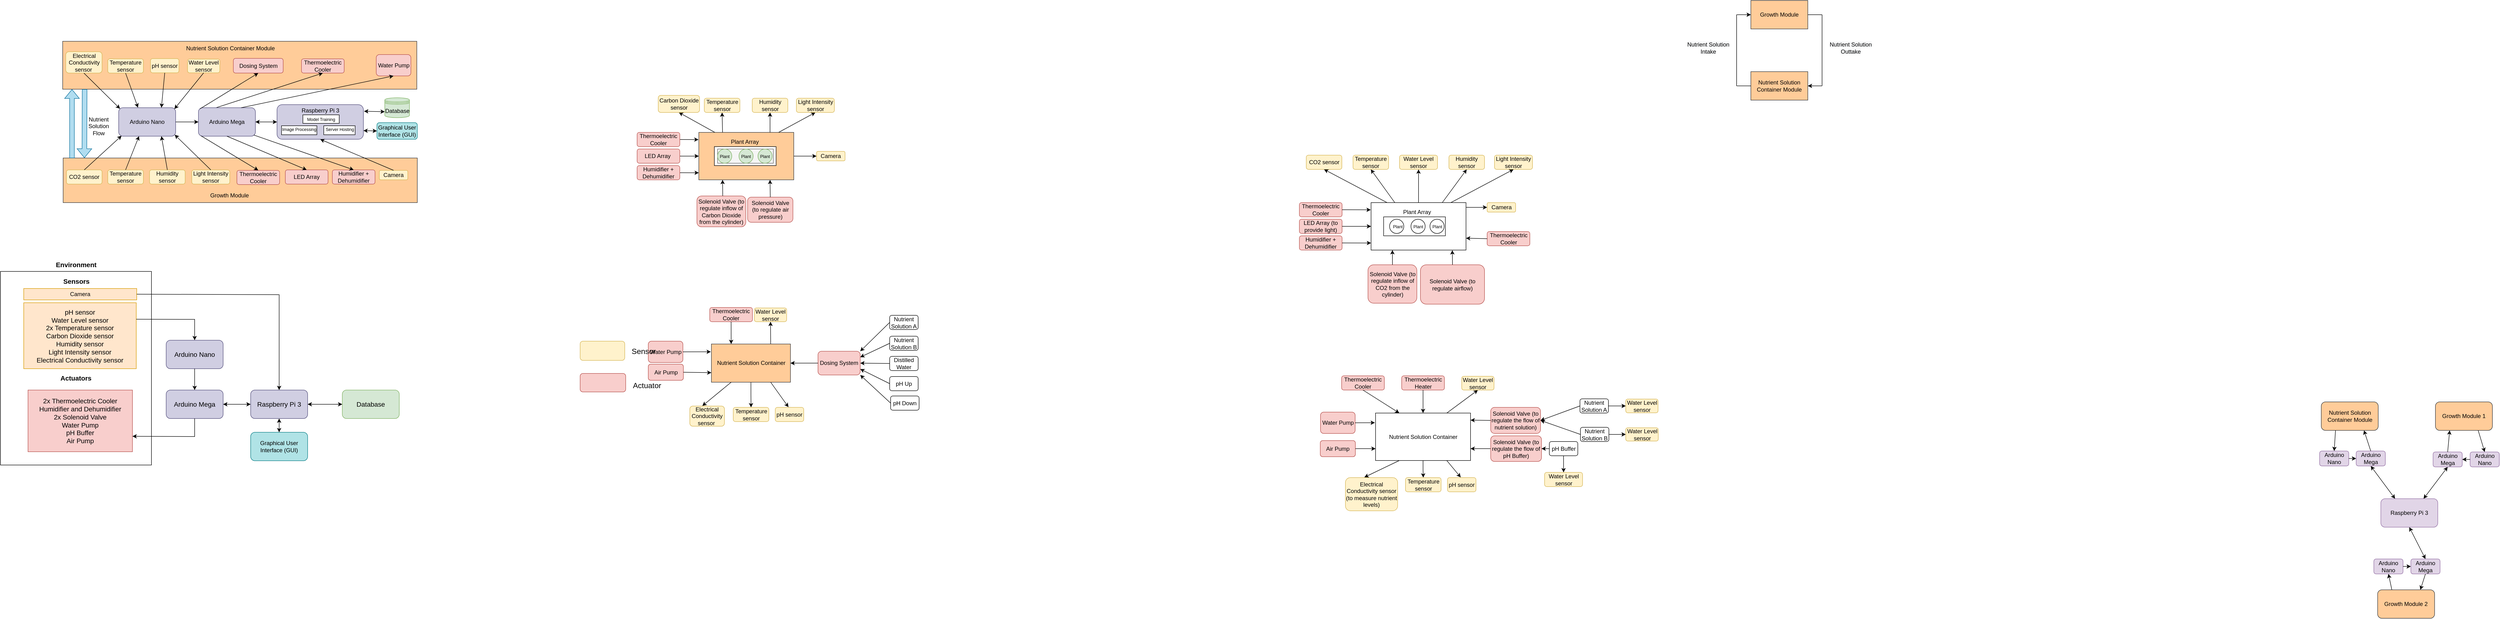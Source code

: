 <mxfile version="21.5.2" type="device" pages="2">
  <diagram id="QQSasd68mNKpDC0msPRK" name="Page-1">
    <mxGraphModel dx="4475" dy="484" grid="0" gridSize="10" guides="1" tooltips="1" connect="1" arrows="1" fold="1" page="0" pageScale="1" pageWidth="850" pageHeight="1100" math="0" shadow="0">
      <root>
        <mxCell id="0" />
        <mxCell id="1" parent="0" />
        <mxCell id="4rfjug_CKzswVseqzWr0-8" value="" style="endArrow=classic;html=1;rounded=0;exitX=0.75;exitY=0;exitDx=0;exitDy=0;entryX=0.5;entryY=1;entryDx=0;entryDy=0;" parent="1" source="ZLaS4aYEu88ldTp7AQkV-63" target="zM1hNFOut97ZQfBqWzsU-1" edge="1">
          <mxGeometry width="50" height="50" relative="1" as="geometry">
            <mxPoint x="-363" y="890.5" as="sourcePoint" />
            <mxPoint x="-434.75" y="892.5" as="targetPoint" />
          </mxGeometry>
        </mxCell>
        <mxCell id="ZLaS4aYEu88ldTp7AQkV-2" value="Growth Module" style="rounded=0;whiteSpace=wrap;html=1;fillColor=#ffcc99;strokeColor=#36393d;" parent="1" vertex="1">
          <mxGeometry x="190" y="70" width="120" height="60" as="geometry" />
        </mxCell>
        <mxCell id="ZLaS4aYEu88ldTp7AQkV-3" value="Nutrient Solution Container Module" style="rounded=0;whiteSpace=wrap;html=1;fillColor=#ffcc99;strokeColor=#36393d;" parent="1" vertex="1">
          <mxGeometry x="190" y="220" width="120" height="60" as="geometry" />
        </mxCell>
        <mxCell id="ZLaS4aYEu88ldTp7AQkV-5" value="" style="endArrow=none;html=1;rounded=0;exitX=0;exitY=0.5;exitDx=0;exitDy=0;" parent="1" source="ZLaS4aYEu88ldTp7AQkV-3" edge="1">
          <mxGeometry width="50" height="50" relative="1" as="geometry">
            <mxPoint x="400" y="230" as="sourcePoint" />
            <mxPoint x="160" y="250" as="targetPoint" />
          </mxGeometry>
        </mxCell>
        <mxCell id="ZLaS4aYEu88ldTp7AQkV-6" value="" style="endArrow=none;html=1;rounded=0;" parent="1" edge="1">
          <mxGeometry width="50" height="50" relative="1" as="geometry">
            <mxPoint x="160" y="250" as="sourcePoint" />
            <mxPoint x="160" y="100" as="targetPoint" />
          </mxGeometry>
        </mxCell>
        <mxCell id="ZLaS4aYEu88ldTp7AQkV-11" value="&lt;span style=&quot;font-size: 12px; background-color: rgb(248, 249, 250);&quot;&gt;Nutrient Solution&lt;br&gt;Intake&lt;br&gt;&lt;/span&gt;" style="edgeLabel;html=1;align=center;verticalAlign=middle;resizable=0;points=[];" parent="ZLaS4aYEu88ldTp7AQkV-6" vertex="1" connectable="0">
          <mxGeometry x="0.163" relative="1" as="geometry">
            <mxPoint x="-60" y="7" as="offset" />
          </mxGeometry>
        </mxCell>
        <mxCell id="ZLaS4aYEu88ldTp7AQkV-7" value="" style="endArrow=classic;html=1;rounded=0;entryX=0;entryY=0.5;entryDx=0;entryDy=0;" parent="1" target="ZLaS4aYEu88ldTp7AQkV-2" edge="1">
          <mxGeometry width="50" height="50" relative="1" as="geometry">
            <mxPoint x="160" y="100" as="sourcePoint" />
            <mxPoint x="450" y="180" as="targetPoint" />
          </mxGeometry>
        </mxCell>
        <mxCell id="ZLaS4aYEu88ldTp7AQkV-8" value="" style="endArrow=none;html=1;rounded=0;exitX=1;exitY=0.5;exitDx=0;exitDy=0;" parent="1" source="ZLaS4aYEu88ldTp7AQkV-2" edge="1">
          <mxGeometry width="50" height="50" relative="1" as="geometry">
            <mxPoint x="400" y="230" as="sourcePoint" />
            <mxPoint x="340" y="100" as="targetPoint" />
          </mxGeometry>
        </mxCell>
        <mxCell id="ZLaS4aYEu88ldTp7AQkV-9" value="" style="endArrow=none;html=1;rounded=0;" parent="1" edge="1">
          <mxGeometry width="50" height="50" relative="1" as="geometry">
            <mxPoint x="340" y="100" as="sourcePoint" />
            <mxPoint x="340" y="250" as="targetPoint" />
          </mxGeometry>
        </mxCell>
        <mxCell id="ZLaS4aYEu88ldTp7AQkV-12" value="&lt;span style=&quot;font-size: 12px; background-color: rgb(248, 249, 250);&quot;&gt;Nutrient Solution&lt;/span&gt;&lt;br style=&quot;font-size: 12px;&quot;&gt;&lt;span style=&quot;font-size: 12px; background-color: rgb(248, 249, 250);&quot;&gt;Outtake&lt;/span&gt;" style="edgeLabel;html=1;align=center;verticalAlign=middle;resizable=0;points=[];" parent="ZLaS4aYEu88ldTp7AQkV-9" vertex="1" connectable="0">
          <mxGeometry x="-0.147" y="-1" relative="1" as="geometry">
            <mxPoint x="61" y="6" as="offset" />
          </mxGeometry>
        </mxCell>
        <mxCell id="ZLaS4aYEu88ldTp7AQkV-10" value="" style="endArrow=classic;html=1;rounded=0;entryX=1;entryY=0.5;entryDx=0;entryDy=0;" parent="1" target="ZLaS4aYEu88ldTp7AQkV-3" edge="1">
          <mxGeometry width="50" height="50" relative="1" as="geometry">
            <mxPoint x="340" y="250" as="sourcePoint" />
            <mxPoint x="450" y="180" as="targetPoint" />
          </mxGeometry>
        </mxCell>
        <mxCell id="ZLaS4aYEu88ldTp7AQkV-16" value="" style="rounded=0;whiteSpace=wrap;html=1;" parent="1" vertex="1">
          <mxGeometry x="-610" y="496" width="200" height="100" as="geometry" />
        </mxCell>
        <mxCell id="ZLaS4aYEu88ldTp7AQkV-17" value="" style="rounded=0;whiteSpace=wrap;html=1;" parent="1" vertex="1">
          <mxGeometry x="-583.5" y="526" width="130" height="40" as="geometry" />
        </mxCell>
        <mxCell id="ZLaS4aYEu88ldTp7AQkV-32" value="Humidifier + Dehumidifier" style="rounded=1;whiteSpace=wrap;html=1;fillColor=#f8cecc;strokeColor=#b85450;" parent="1" vertex="1">
          <mxGeometry x="-761" y="566" width="90" height="30" as="geometry" />
        </mxCell>
        <mxCell id="ZLaS4aYEu88ldTp7AQkV-35" value="" style="group" parent="1" vertex="1" connectable="0">
          <mxGeometry x="-571" y="531" width="117.5" height="30" as="geometry" />
        </mxCell>
        <mxCell id="ZLaS4aYEu88ldTp7AQkV-18" value="" style="ellipse;whiteSpace=wrap;html=1;aspect=fixed;" parent="ZLaS4aYEu88ldTp7AQkV-35" vertex="1">
          <mxGeometry width="30" height="30" as="geometry" />
        </mxCell>
        <mxCell id="ZLaS4aYEu88ldTp7AQkV-19" value="" style="ellipse;whiteSpace=wrap;html=1;aspect=fixed;" parent="ZLaS4aYEu88ldTp7AQkV-35" vertex="1">
          <mxGeometry x="45" width="30" height="30" as="geometry" />
        </mxCell>
        <mxCell id="ZLaS4aYEu88ldTp7AQkV-21" value="" style="ellipse;whiteSpace=wrap;html=1;aspect=fixed;" parent="ZLaS4aYEu88ldTp7AQkV-35" vertex="1">
          <mxGeometry x="85" width="30" height="30" as="geometry" />
        </mxCell>
        <mxCell id="ZLaS4aYEu88ldTp7AQkV-68" value="&lt;font style=&quot;font-size: 9px;&quot;&gt;Plant&lt;/font&gt;" style="text;html=1;strokeColor=none;fillColor=none;align=center;verticalAlign=middle;whiteSpace=wrap;rounded=0;" parent="ZLaS4aYEu88ldTp7AQkV-35" vertex="1">
          <mxGeometry y="5" width="35" height="20" as="geometry" />
        </mxCell>
        <mxCell id="ZLaS4aYEu88ldTp7AQkV-67" value="&lt;font style=&quot;font-size: 9px;&quot;&gt;Plant&lt;/font&gt;" style="text;html=1;strokeColor=none;fillColor=none;align=center;verticalAlign=middle;whiteSpace=wrap;rounded=0;" parent="ZLaS4aYEu88ldTp7AQkV-35" vertex="1">
          <mxGeometry x="42.5" y="5" width="35" height="20" as="geometry" />
        </mxCell>
        <mxCell id="ZLaS4aYEu88ldTp7AQkV-65" value="&lt;font style=&quot;font-size: 9px;&quot;&gt;Plant&lt;/font&gt;" style="text;html=1;strokeColor=none;fillColor=none;align=center;verticalAlign=middle;whiteSpace=wrap;rounded=0;" parent="ZLaS4aYEu88ldTp7AQkV-35" vertex="1">
          <mxGeometry x="82.5" y="5" width="35" height="20" as="geometry" />
        </mxCell>
        <mxCell id="ZLaS4aYEu88ldTp7AQkV-36" value="Plant Array" style="text;html=1;strokeColor=none;fillColor=none;align=center;verticalAlign=middle;whiteSpace=wrap;rounded=0;" parent="1" vertex="1">
          <mxGeometry x="-552.25" y="501" width="77.5" height="30" as="geometry" />
        </mxCell>
        <mxCell id="ZLaS4aYEu88ldTp7AQkV-29" value="Temperature sensor" style="rounded=1;whiteSpace=wrap;html=1;fillColor=#fff2cc;strokeColor=#d6b656;" parent="1" vertex="1">
          <mxGeometry x="-648" y="396" width="75" height="30" as="geometry" />
        </mxCell>
        <mxCell id="ZLaS4aYEu88ldTp7AQkV-30" value="Humidity sensor" style="rounded=1;whiteSpace=wrap;html=1;fillColor=#fff2cc;strokeColor=#d6b656;" parent="1" vertex="1">
          <mxGeometry x="-446" y="396" width="75" height="30" as="geometry" />
        </mxCell>
        <mxCell id="ZLaS4aYEu88ldTp7AQkV-33" value="Water Level sensor" style="rounded=1;whiteSpace=wrap;html=1;fillColor=#fff2cc;strokeColor=#d6b656;" parent="1" vertex="1">
          <mxGeometry x="-550" y="396" width="80" height="30" as="geometry" />
        </mxCell>
        <mxCell id="ZLaS4aYEu88ldTp7AQkV-62" value="" style="endArrow=classic;html=1;rounded=0;exitX=1;exitY=0.5;exitDx=0;exitDy=0;entryX=0;entryY=0.851;entryDx=0;entryDy=0;entryPerimeter=0;" parent="1" source="ZLaS4aYEu88ldTp7AQkV-32" target="ZLaS4aYEu88ldTp7AQkV-16" edge="1">
          <mxGeometry width="50" height="50" relative="1" as="geometry">
            <mxPoint x="-571" y="586" as="sourcePoint" />
            <mxPoint x="-621" y="581" as="targetPoint" />
          </mxGeometry>
        </mxCell>
        <mxCell id="ZLaS4aYEu88ldTp7AQkV-74" value="Solenoid Valve (to regulate inflow of CO2 from the cylinder)" style="rounded=1;whiteSpace=wrap;html=1;fillColor=#f8cecc;strokeColor=#b85450;" parent="1" vertex="1">
          <mxGeometry x="-616.5" y="627" width="103" height="81" as="geometry" />
        </mxCell>
        <mxCell id="ZLaS4aYEu88ldTp7AQkV-75" value="" style="endArrow=classic;html=1;rounded=0;fontSize=9;exitX=0.5;exitY=0;exitDx=0;exitDy=0;entryX=0.25;entryY=1;entryDx=0;entryDy=0;" parent="1" source="ZLaS4aYEu88ldTp7AQkV-74" edge="1">
          <mxGeometry width="50" height="50" relative="1" as="geometry">
            <mxPoint x="-466" y="566" as="sourcePoint" />
            <mxPoint x="-565" y="596" as="targetPoint" />
          </mxGeometry>
        </mxCell>
        <mxCell id="su_p7eKiATEF8SMmbVVe-2" value="" style="endArrow=classic;html=1;rounded=0;exitX=0.5;exitY=0;exitDx=0;exitDy=0;entryX=0.5;entryY=1;entryDx=0;entryDy=0;" parent="1" source="ZLaS4aYEu88ldTp7AQkV-16" target="ZLaS4aYEu88ldTp7AQkV-33" edge="1">
          <mxGeometry width="50" height="50" relative="1" as="geometry">
            <mxPoint x="-457" y="459" as="sourcePoint" />
            <mxPoint x="-507" y="509" as="targetPoint" />
          </mxGeometry>
        </mxCell>
        <mxCell id="su_p7eKiATEF8SMmbVVe-4" value="" style="endArrow=classic;html=1;rounded=0;exitX=0.25;exitY=0;exitDx=0;exitDy=0;entryX=0.5;entryY=1;entryDx=0;entryDy=0;" parent="1" source="ZLaS4aYEu88ldTp7AQkV-16" target="ZLaS4aYEu88ldTp7AQkV-29" edge="1">
          <mxGeometry width="50" height="50" relative="1" as="geometry">
            <mxPoint x="-457" y="404" as="sourcePoint" />
            <mxPoint x="-507" y="454" as="targetPoint" />
          </mxGeometry>
        </mxCell>
        <mxCell id="su_p7eKiATEF8SMmbVVe-5" value="" style="endArrow=classic;html=1;rounded=0;exitX=0.75;exitY=0;exitDx=0;exitDy=0;entryX=0.5;entryY=1;entryDx=0;entryDy=0;" parent="1" source="ZLaS4aYEu88ldTp7AQkV-16" target="ZLaS4aYEu88ldTp7AQkV-30" edge="1">
          <mxGeometry width="50" height="50" relative="1" as="geometry">
            <mxPoint x="-457" y="404" as="sourcePoint" />
            <mxPoint x="-507" y="454" as="targetPoint" />
          </mxGeometry>
        </mxCell>
        <mxCell id="su_p7eKiATEF8SMmbVVe-8" value="Camera" style="rounded=1;whiteSpace=wrap;html=1;fillColor=#fff2cc;strokeColor=#d6b656;" parent="1" vertex="1">
          <mxGeometry x="-365.5" y="496" width="60" height="20" as="geometry" />
        </mxCell>
        <mxCell id="su_p7eKiATEF8SMmbVVe-21" value="" style="endArrow=classic;html=1;rounded=0;fontSize=14;entryX=0;entryY=0.5;entryDx=0;entryDy=0;exitX=1.001;exitY=0.1;exitDx=0;exitDy=0;exitPerimeter=0;" parent="1" source="ZLaS4aYEu88ldTp7AQkV-16" target="su_p7eKiATEF8SMmbVVe-8" edge="1">
          <mxGeometry width="50" height="50" relative="1" as="geometry">
            <mxPoint x="-409" y="506" as="sourcePoint" />
            <mxPoint x="-295" y="550" as="targetPoint" />
          </mxGeometry>
        </mxCell>
        <mxCell id="ZLaS4aYEu88ldTp7AQkV-31" value="&lt;span style=&quot;font-size: 12px;&quot;&gt;Thermoelectric Cooler&lt;/span&gt;" style="rounded=1;whiteSpace=wrap;html=1;fillColor=#f8cecc;strokeColor=#b85450;" parent="1" vertex="1">
          <mxGeometry x="-761" y="496" width="90" height="30" as="geometry" />
        </mxCell>
        <mxCell id="ZLaS4aYEu88ldTp7AQkV-61" value="" style="endArrow=classic;html=1;rounded=0;exitX=1;exitY=0.5;exitDx=0;exitDy=0;entryX=-0.003;entryY=0.152;entryDx=0;entryDy=0;entryPerimeter=0;" parent="1" source="ZLaS4aYEu88ldTp7AQkV-31" target="ZLaS4aYEu88ldTp7AQkV-16" edge="1">
          <mxGeometry width="50" height="50" relative="1" as="geometry">
            <mxPoint x="-471" y="496" as="sourcePoint" />
            <mxPoint x="-621" y="511" as="targetPoint" />
          </mxGeometry>
        </mxCell>
        <mxCell id="A6l-WNQ9AUNoH-VFnXK9-5" value="&lt;span style=&quot;font-size: 12px;&quot;&gt;LED Array (to provide light)&lt;/span&gt;" style="rounded=1;whiteSpace=wrap;html=1;fillColor=#f8cecc;strokeColor=#b85450;" parent="1" vertex="1">
          <mxGeometry x="-761" y="531" width="90" height="30" as="geometry" />
        </mxCell>
        <mxCell id="A6l-WNQ9AUNoH-VFnXK9-6" value="" style="endArrow=classic;html=1;rounded=0;exitX=1;exitY=0.5;exitDx=0;exitDy=0;entryX=0;entryY=0.5;entryDx=0;entryDy=0;" parent="1" source="A6l-WNQ9AUNoH-VFnXK9-5" target="ZLaS4aYEu88ldTp7AQkV-16" edge="1">
          <mxGeometry width="50" height="50" relative="1" as="geometry">
            <mxPoint x="-675" y="576" as="sourcePoint" />
            <mxPoint x="-625" y="526" as="targetPoint" />
          </mxGeometry>
        </mxCell>
        <mxCell id="A6l-WNQ9AUNoH-VFnXK9-9" value="Solenoid Valve (to regulate airflow)" style="rounded=1;whiteSpace=wrap;html=1;fillColor=#f8cecc;strokeColor=#b85450;" parent="1" vertex="1">
          <mxGeometry x="-506" y="627" width="135" height="83" as="geometry" />
        </mxCell>
        <mxCell id="A6l-WNQ9AUNoH-VFnXK9-10" value="" style="endArrow=classic;html=1;rounded=0;exitX=0.5;exitY=0;exitDx=0;exitDy=0;entryX=0.856;entryY=1.003;entryDx=0;entryDy=0;entryPerimeter=0;" parent="1" source="A6l-WNQ9AUNoH-VFnXK9-9" target="ZLaS4aYEu88ldTp7AQkV-16" edge="1">
          <mxGeometry width="50" height="50" relative="1" as="geometry">
            <mxPoint x="-449" y="615" as="sourcePoint" />
            <mxPoint x="-438" y="598" as="targetPoint" />
          </mxGeometry>
        </mxCell>
        <mxCell id="-xlDapH0AE7ELv1Orgcn-3" value="" style="edgeStyle=orthogonalEdgeStyle;rounded=0;orthogonalLoop=1;jettySize=auto;html=1;" parent="1" source="ZLaS4aYEu88ldTp7AQkV-63" target="-xlDapH0AE7ELv1Orgcn-1" edge="1">
          <mxGeometry relative="1" as="geometry" />
        </mxCell>
        <mxCell id="ZLaS4aYEu88ldTp7AQkV-63" value="Nutrient Solution Container" style="rounded=0;whiteSpace=wrap;html=1;" parent="1" vertex="1">
          <mxGeometry x="-600.5" y="939.5" width="200" height="100" as="geometry" />
        </mxCell>
        <mxCell id="ZLaS4aYEu88ldTp7AQkV-64" value="Solenoid Valve (to regulate the flow of nutrient solution)" style="rounded=1;whiteSpace=wrap;html=1;fillColor=#f8cecc;strokeColor=#b85450;" parent="1" vertex="1">
          <mxGeometry x="-358" y="927.5" width="105" height="55" as="geometry" />
        </mxCell>
        <mxCell id="A6l-WNQ9AUNoH-VFnXK9-20" value="" style="edgeStyle=orthogonalEdgeStyle;rounded=0;orthogonalLoop=1;jettySize=auto;html=1;" parent="1" source="ZLaS4aYEu88ldTp7AQkV-69" target="A6l-WNQ9AUNoH-VFnXK9-19" edge="1">
          <mxGeometry relative="1" as="geometry" />
        </mxCell>
        <mxCell id="ZLaS4aYEu88ldTp7AQkV-69" value="pH Buffer" style="rounded=1;whiteSpace=wrap;html=1;" parent="1" vertex="1">
          <mxGeometry x="-234.5" y="999.5" width="60" height="30" as="geometry" />
        </mxCell>
        <mxCell id="ZLaS4aYEu88ldTp7AQkV-70" value="pH sensor" style="rounded=1;whiteSpace=wrap;html=1;fillColor=#fff2cc;strokeColor=#d6b656;" parent="1" vertex="1">
          <mxGeometry x="-449" y="1075.5" width="60" height="30" as="geometry" />
        </mxCell>
        <mxCell id="ZLaS4aYEu88ldTp7AQkV-71" value="Water Pump" style="rounded=1;whiteSpace=wrap;html=1;fillColor=#f8cecc;strokeColor=#b85450;" parent="1" vertex="1">
          <mxGeometry x="-716.5" y="937.5" width="73" height="45" as="geometry" />
        </mxCell>
        <mxCell id="ZLaS4aYEu88ldTp7AQkV-72" value="Air Pump" style="rounded=1;whiteSpace=wrap;html=1;fillColor=#f8cecc;strokeColor=#b85450;" parent="1" vertex="1">
          <mxGeometry x="-717" y="997.5" width="74" height="34" as="geometry" />
        </mxCell>
        <mxCell id="ZLaS4aYEu88ldTp7AQkV-77" value="Nutrient Solution A" style="rounded=1;whiteSpace=wrap;html=1;" parent="1" vertex="1">
          <mxGeometry x="-170" y="909.5" width="60" height="30" as="geometry" />
        </mxCell>
        <mxCell id="ZLaS4aYEu88ldTp7AQkV-78" value="Nutrient Solution B" style="rounded=1;whiteSpace=wrap;html=1;" parent="1" vertex="1">
          <mxGeometry x="-169" y="969.5" width="60" height="30" as="geometry" />
        </mxCell>
        <mxCell id="ZLaS4aYEu88ldTp7AQkV-79" value="" style="endArrow=classic;html=1;rounded=0;fontSize=9;exitX=0;exitY=0.5;exitDx=0;exitDy=0;entryX=1;entryY=0.5;entryDx=0;entryDy=0;" parent="1" source="ZLaS4aYEu88ldTp7AQkV-77" target="ZLaS4aYEu88ldTp7AQkV-64" edge="1">
          <mxGeometry width="50" height="50" relative="1" as="geometry">
            <mxPoint x="-423" y="979.5" as="sourcePoint" />
            <mxPoint x="-373" y="929.5" as="targetPoint" />
          </mxGeometry>
        </mxCell>
        <mxCell id="ZLaS4aYEu88ldTp7AQkV-80" value="" style="endArrow=classic;html=1;rounded=0;fontSize=9;exitX=0;exitY=0.5;exitDx=0;exitDy=0;entryX=1;entryY=0.5;entryDx=0;entryDy=0;" parent="1" source="ZLaS4aYEu88ldTp7AQkV-78" target="ZLaS4aYEu88ldTp7AQkV-64" edge="1">
          <mxGeometry width="50" height="50" relative="1" as="geometry">
            <mxPoint x="-423" y="979.5" as="sourcePoint" />
            <mxPoint x="-373" y="929.5" as="targetPoint" />
          </mxGeometry>
        </mxCell>
        <mxCell id="yg0ZxnerVrGQG-u5jMa2-2" value="Electrical Conductivity sensor (to measure nutrient levels)" style="rounded=1;whiteSpace=wrap;html=1;fillColor=#fff2cc;strokeColor=#d6b656;" parent="1" vertex="1">
          <mxGeometry x="-664" y="1075.5" width="110" height="70" as="geometry" />
        </mxCell>
        <mxCell id="yg0ZxnerVrGQG-u5jMa2-3" value="" style="endArrow=classic;html=1;rounded=0;fontSize=9;exitX=1;exitY=0.5;exitDx=0;exitDy=0;entryX=-0.007;entryY=0.203;entryDx=0;entryDy=0;entryPerimeter=0;" parent="1" source="ZLaS4aYEu88ldTp7AQkV-71" target="ZLaS4aYEu88ldTp7AQkV-63" edge="1">
          <mxGeometry width="50" height="50" relative="1" as="geometry">
            <mxPoint x="-478" y="1029.5" as="sourcePoint" />
            <mxPoint x="-428" y="979.5" as="targetPoint" />
          </mxGeometry>
        </mxCell>
        <mxCell id="yg0ZxnerVrGQG-u5jMa2-4" value="" style="endArrow=classic;html=1;rounded=0;fontSize=9;exitX=1;exitY=0.5;exitDx=0;exitDy=0;entryX=0;entryY=0.75;entryDx=0;entryDy=0;" parent="1" source="ZLaS4aYEu88ldTp7AQkV-72" target="ZLaS4aYEu88ldTp7AQkV-63" edge="1">
          <mxGeometry width="50" height="50" relative="1" as="geometry">
            <mxPoint x="-478" y="1029.5" as="sourcePoint" />
            <mxPoint x="-428" y="979.5" as="targetPoint" />
          </mxGeometry>
        </mxCell>
        <mxCell id="yg0ZxnerVrGQG-u5jMa2-5" value="" style="endArrow=classic;html=1;rounded=0;fontSize=9;exitX=0;exitY=0.5;exitDx=0;exitDy=0;entryX=1;entryY=0.149;entryDx=0;entryDy=0;entryPerimeter=0;" parent="1" source="ZLaS4aYEu88ldTp7AQkV-64" target="ZLaS4aYEu88ldTp7AQkV-63" edge="1">
          <mxGeometry width="50" height="50" relative="1" as="geometry">
            <mxPoint x="-478" y="1029.5" as="sourcePoint" />
            <mxPoint x="-398" y="954.5" as="targetPoint" />
          </mxGeometry>
        </mxCell>
        <mxCell id="yg0ZxnerVrGQG-u5jMa2-7" value="" style="endArrow=classic;html=1;rounded=0;fontSize=9;exitX=0.25;exitY=1;exitDx=0;exitDy=0;entryX=0.362;entryY=-0.009;entryDx=0;entryDy=0;entryPerimeter=0;" parent="1" source="ZLaS4aYEu88ldTp7AQkV-63" target="yg0ZxnerVrGQG-u5jMa2-2" edge="1">
          <mxGeometry width="50" height="50" relative="1" as="geometry">
            <mxPoint x="-560.5" y="1039.5" as="sourcePoint" />
            <mxPoint x="-478" y="1039.5" as="targetPoint" />
          </mxGeometry>
        </mxCell>
        <mxCell id="yg0ZxnerVrGQG-u5jMa2-8" value="" style="endArrow=classic;html=1;rounded=0;fontSize=9;exitX=0.75;exitY=1;exitDx=0;exitDy=0;entryX=0.465;entryY=-0.016;entryDx=0;entryDy=0;entryPerimeter=0;" parent="1" source="ZLaS4aYEu88ldTp7AQkV-63" target="ZLaS4aYEu88ldTp7AQkV-70" edge="1">
          <mxGeometry width="50" height="50" relative="1" as="geometry">
            <mxPoint x="-448" y="1079.5" as="sourcePoint" />
            <mxPoint x="-398" y="1029.5" as="targetPoint" />
          </mxGeometry>
        </mxCell>
        <mxCell id="A6l-WNQ9AUNoH-VFnXK9-18" value="" style="edgeStyle=orthogonalEdgeStyle;rounded=0;orthogonalLoop=1;jettySize=auto;html=1;" parent="1" source="ZLaS4aYEu88ldTp7AQkV-69" target="A6l-WNQ9AUNoH-VFnXK9-13" edge="1">
          <mxGeometry relative="1" as="geometry" />
        </mxCell>
        <mxCell id="A6l-WNQ9AUNoH-VFnXK9-13" value="Water Level sensor" style="rounded=1;whiteSpace=wrap;html=1;fillColor=#fff2cc;strokeColor=#d6b656;" parent="1" vertex="1">
          <mxGeometry x="-244.5" y="1064.5" width="80" height="30" as="geometry" />
        </mxCell>
        <mxCell id="A6l-WNQ9AUNoH-VFnXK9-21" value="" style="edgeStyle=orthogonalEdgeStyle;rounded=0;orthogonalLoop=1;jettySize=auto;html=1;" parent="1" source="A6l-WNQ9AUNoH-VFnXK9-19" target="ZLaS4aYEu88ldTp7AQkV-63" edge="1">
          <mxGeometry relative="1" as="geometry">
            <Array as="points">
              <mxPoint x="-388" y="1014.5" />
              <mxPoint x="-388" y="1014.5" />
            </Array>
          </mxGeometry>
        </mxCell>
        <mxCell id="A6l-WNQ9AUNoH-VFnXK9-19" value="Solenoid Valve (to regulate the flow of pH Buffer)" style="rounded=1;whiteSpace=wrap;html=1;fillColor=#f8cecc;strokeColor=#b85450;" parent="1" vertex="1">
          <mxGeometry x="-358" y="987.5" width="107" height="54" as="geometry" />
        </mxCell>
        <mxCell id="4rfjug_CKzswVseqzWr0-9" value="Water Level sensor" style="rounded=1;whiteSpace=wrap;html=1;fillColor=#fff2cc;strokeColor=#d6b656;" parent="1" vertex="1">
          <mxGeometry x="-73.5" y="910" width="68" height="29" as="geometry" />
        </mxCell>
        <mxCell id="4rfjug_CKzswVseqzWr0-10" value="Water Level sensor" style="rounded=1;whiteSpace=wrap;html=1;fillColor=#fff2cc;strokeColor=#d6b656;" parent="1" vertex="1">
          <mxGeometry x="-73.5" y="970.5" width="68.5" height="28" as="geometry" />
        </mxCell>
        <mxCell id="4rfjug_CKzswVseqzWr0-11" value="" style="endArrow=classic;html=1;rounded=0;exitX=1;exitY=0.5;exitDx=0;exitDy=0;entryX=0;entryY=0.5;entryDx=0;entryDy=0;" parent="1" source="ZLaS4aYEu88ldTp7AQkV-77" target="4rfjug_CKzswVseqzWr0-9" edge="1">
          <mxGeometry width="50" height="50" relative="1" as="geometry">
            <mxPoint x="-120" y="969.5" as="sourcePoint" />
            <mxPoint x="-70" y="919.5" as="targetPoint" />
          </mxGeometry>
        </mxCell>
        <mxCell id="4rfjug_CKzswVseqzWr0-12" value="" style="endArrow=classic;html=1;rounded=0;exitX=1;exitY=0.5;exitDx=0;exitDy=0;entryX=0;entryY=0.5;entryDx=0;entryDy=0;" parent="1" source="ZLaS4aYEu88ldTp7AQkV-78" target="4rfjug_CKzswVseqzWr0-10" edge="1">
          <mxGeometry width="50" height="50" relative="1" as="geometry">
            <mxPoint x="-120" y="969.5" as="sourcePoint" />
            <mxPoint x="-70" y="919.5" as="targetPoint" />
          </mxGeometry>
        </mxCell>
        <mxCell id="be0GZTbyugUjXy5_z_ly-1" value="CO2 sensor" style="rounded=1;whiteSpace=wrap;html=1;fillColor=#fff2cc;strokeColor=#d6b656;" parent="1" vertex="1">
          <mxGeometry x="-746.5" y="396" width="75" height="30" as="geometry" />
        </mxCell>
        <mxCell id="be0GZTbyugUjXy5_z_ly-2" value="Light Intensity sensor" style="rounded=1;whiteSpace=wrap;html=1;fillColor=#fff2cc;strokeColor=#d6b656;" parent="1" vertex="1">
          <mxGeometry x="-350" y="396" width="80" height="30" as="geometry" />
        </mxCell>
        <mxCell id="be0GZTbyugUjXy5_z_ly-5" value="" style="endArrow=classic;html=1;rounded=0;entryX=0.5;entryY=1;entryDx=0;entryDy=0;exitX=0.168;exitY=-0.001;exitDx=0;exitDy=0;exitPerimeter=0;" parent="1" source="ZLaS4aYEu88ldTp7AQkV-16" target="be0GZTbyugUjXy5_z_ly-1" edge="1">
          <mxGeometry width="50" height="50" relative="1" as="geometry">
            <mxPoint x="-559" y="511" as="sourcePoint" />
            <mxPoint x="-676" y="430" as="targetPoint" />
          </mxGeometry>
        </mxCell>
        <mxCell id="be0GZTbyugUjXy5_z_ly-6" value="" style="endArrow=classic;html=1;rounded=0;entryX=0.5;entryY=1;entryDx=0;entryDy=0;exitX=0.841;exitY=-0.001;exitDx=0;exitDy=0;exitPerimeter=0;" parent="1" source="ZLaS4aYEu88ldTp7AQkV-16" target="be0GZTbyugUjXy5_z_ly-2" edge="1">
          <mxGeometry width="50" height="50" relative="1" as="geometry">
            <mxPoint x="-442" y="495" as="sourcePoint" />
            <mxPoint x="-355" y="475" as="targetPoint" />
          </mxGeometry>
        </mxCell>
        <mxCell id="zM1hNFOut97ZQfBqWzsU-1" value="Water Level sensor" style="rounded=1;whiteSpace=wrap;html=1;fillColor=#fff2cc;strokeColor=#d6b656;" parent="1" vertex="1">
          <mxGeometry x="-419" y="862" width="68" height="29" as="geometry" />
        </mxCell>
        <mxCell id="zM1hNFOut97ZQfBqWzsU-2" value="&lt;span style=&quot;font-size: 12px;&quot;&gt;Thermoelectric Cooler&lt;/span&gt;" style="rounded=1;whiteSpace=wrap;html=1;fillColor=#f8cecc;strokeColor=#b85450;" parent="1" vertex="1">
          <mxGeometry x="-672" y="861" width="90" height="30" as="geometry" />
        </mxCell>
        <mxCell id="zM1hNFOut97ZQfBqWzsU-4" value="&lt;span style=&quot;font-size: 12px;&quot;&gt;Thermoelectric Heater&lt;/span&gt;" style="rounded=1;whiteSpace=wrap;html=1;fillColor=#f8cecc;strokeColor=#b85450;" parent="1" vertex="1">
          <mxGeometry x="-545.5" y="861" width="90" height="30" as="geometry" />
        </mxCell>
        <mxCell id="zM1hNFOut97ZQfBqWzsU-7" value="" style="endArrow=classic;html=1;rounded=0;exitX=0.5;exitY=1;exitDx=0;exitDy=0;entryX=0.25;entryY=0;entryDx=0;entryDy=0;" parent="1" source="zM1hNFOut97ZQfBqWzsU-2" target="ZLaS4aYEu88ldTp7AQkV-63" edge="1">
          <mxGeometry width="50" height="50" relative="1" as="geometry">
            <mxPoint x="-352" y="1000.5" as="sourcePoint" />
            <mxPoint x="-402" y="1050.5" as="targetPoint" />
          </mxGeometry>
        </mxCell>
        <mxCell id="zM1hNFOut97ZQfBqWzsU-8" value="" style="endArrow=classic;html=1;rounded=0;exitX=0.5;exitY=1;exitDx=0;exitDy=0;entryX=0.5;entryY=0;entryDx=0;entryDy=0;" parent="1" source="zM1hNFOut97ZQfBqWzsU-4" target="ZLaS4aYEu88ldTp7AQkV-63" edge="1">
          <mxGeometry width="50" height="50" relative="1" as="geometry">
            <mxPoint x="-352" y="1000.5" as="sourcePoint" />
            <mxPoint x="-402" y="1050.5" as="targetPoint" />
          </mxGeometry>
        </mxCell>
        <mxCell id="-xlDapH0AE7ELv1Orgcn-1" value="Temperature sensor" style="rounded=1;whiteSpace=wrap;html=1;fillColor=#fff2cc;strokeColor=#d6b656;" parent="1" vertex="1">
          <mxGeometry x="-537.5" y="1075.5" width="75" height="30" as="geometry" />
        </mxCell>
        <mxCell id="A_3v8HXZ6naFGi0Af-2t-7" value="Nutrient Solution Container Module" style="rounded=1;whiteSpace=wrap;html=1;fillColor=#ffcc99;strokeColor=#36393d;" parent="1" vertex="1">
          <mxGeometry x="1391.5" y="916" width="120" height="60" as="geometry" />
        </mxCell>
        <mxCell id="A_3v8HXZ6naFGi0Af-2t-9" value="Growth Module 1" style="rounded=1;whiteSpace=wrap;html=1;fillColor=#ffcc99;strokeColor=#36393d;" parent="1" vertex="1">
          <mxGeometry x="1632" y="916" width="120" height="60" as="geometry" />
        </mxCell>
        <mxCell id="A_3v8HXZ6naFGi0Af-2t-10" value="Growth Module 2" style="rounded=1;whiteSpace=wrap;html=1;flipV=1;flipH=1;fillColor=#ffcc99;strokeColor=#36393d;" parent="1" vertex="1">
          <mxGeometry x="1510.25" y="1312" width="120" height="60" as="geometry" />
        </mxCell>
        <mxCell id="A_3v8HXZ6naFGi0Af-2t-15" value="Raspberry Pi 3" style="rounded=1;whiteSpace=wrap;html=1;flipV=1;flipH=1;fillColor=#e1d5e7;strokeColor=#9673a6;" parent="1" vertex="1">
          <mxGeometry x="1517" y="1120" width="120" height="60" as="geometry" />
        </mxCell>
        <mxCell id="f66W5XodOHnnnX5uXkB2-1" value="&lt;span style=&quot;font-size: 12px;&quot;&gt;Thermoelectric Cooler&lt;/span&gt;" style="rounded=1;whiteSpace=wrap;html=1;fillColor=#f8cecc;strokeColor=#b85450;" parent="1" vertex="1">
          <mxGeometry x="-365.5" y="557" width="90" height="30" as="geometry" />
        </mxCell>
        <mxCell id="f66W5XodOHnnnX5uXkB2-3" value="" style="endArrow=classic;html=1;rounded=0;exitX=0;exitY=0.5;exitDx=0;exitDy=0;entryX=1;entryY=0.75;entryDx=0;entryDy=0;" parent="1" source="f66W5XodOHnnnX5uXkB2-1" target="ZLaS4aYEu88ldTp7AQkV-16" edge="1">
          <mxGeometry width="50" height="50" relative="1" as="geometry">
            <mxPoint x="-390" y="540" as="sourcePoint" />
            <mxPoint x="-269" y="575" as="targetPoint" />
          </mxGeometry>
        </mxCell>
        <mxCell id="YafXo0t1VoJHXmda4DZ2-2" value="" style="endArrow=classic;html=1;rounded=0;exitX=0.75;exitY=0;exitDx=0;exitDy=0;entryX=0.5;entryY=1;entryDx=0;entryDy=0;" parent="1" source="YafXo0t1VoJHXmda4DZ2-32" target="YafXo0t1VoJHXmda4DZ2-61" edge="1">
          <mxGeometry width="50" height="50" relative="1" as="geometry">
            <mxPoint x="-1779" y="742.5" as="sourcePoint" />
            <mxPoint x="-1850.75" y="744.5" as="targetPoint" />
          </mxGeometry>
        </mxCell>
        <mxCell id="YafXo0t1VoJHXmda4DZ2-3" value="" style="rounded=0;whiteSpace=wrap;html=1;fillColor=#ffcc99;strokeColor=#36393d;" parent="1" vertex="1">
          <mxGeometry x="-2026" y="348" width="200" height="100" as="geometry" />
        </mxCell>
        <mxCell id="YafXo0t1VoJHXmda4DZ2-4" value="" style="rounded=0;whiteSpace=wrap;html=1;" parent="1" vertex="1">
          <mxGeometry x="-1993.25" y="378" width="130" height="40" as="geometry" />
        </mxCell>
        <mxCell id="YafXo0t1VoJHXmda4DZ2-6" value="" style="group;fillColor=#f5f5f5;strokeColor=#666666;fontColor=#333333;" parent="1" vertex="1" connectable="0">
          <mxGeometry x="-1986.5" y="383" width="117.5" height="30" as="geometry" />
        </mxCell>
        <mxCell id="YafXo0t1VoJHXmda4DZ2-7" value="" style="ellipse;whiteSpace=wrap;html=1;aspect=fixed;fillColor=#d5e8d4;strokeColor=#82b366;" parent="YafXo0t1VoJHXmda4DZ2-6" vertex="1">
          <mxGeometry width="30" height="30" as="geometry" />
        </mxCell>
        <mxCell id="YafXo0t1VoJHXmda4DZ2-8" value="" style="ellipse;whiteSpace=wrap;html=1;aspect=fixed;fillColor=#d5e8d4;strokeColor=#82b366;" parent="YafXo0t1VoJHXmda4DZ2-6" vertex="1">
          <mxGeometry x="45" width="30" height="30" as="geometry" />
        </mxCell>
        <mxCell id="YafXo0t1VoJHXmda4DZ2-9" value="" style="ellipse;whiteSpace=wrap;html=1;aspect=fixed;fillColor=#d5e8d4;strokeColor=#82b366;" parent="YafXo0t1VoJHXmda4DZ2-6" vertex="1">
          <mxGeometry x="85" width="30" height="30" as="geometry" />
        </mxCell>
        <mxCell id="YafXo0t1VoJHXmda4DZ2-12" value="&lt;font style=&quot;font-size: 9px;&quot;&gt;Plant&lt;/font&gt;" style="text;html=1;strokeColor=none;fillColor=none;align=center;verticalAlign=middle;whiteSpace=wrap;rounded=0;" parent="YafXo0t1VoJHXmda4DZ2-6" vertex="1">
          <mxGeometry x="82.5" y="5" width="35" height="20" as="geometry" />
        </mxCell>
        <mxCell id="YafXo0t1VoJHXmda4DZ2-11" value="&lt;font style=&quot;font-size: 9px;&quot;&gt;Plant&lt;/font&gt;" style="text;html=1;strokeColor=none;fillColor=none;align=center;verticalAlign=middle;whiteSpace=wrap;rounded=0;" parent="YafXo0t1VoJHXmda4DZ2-6" vertex="1">
          <mxGeometry x="42.5" y="1" width="35" height="28" as="geometry" />
        </mxCell>
        <mxCell id="YafXo0t1VoJHXmda4DZ2-10" value="&lt;font style=&quot;font-size: 9px;&quot;&gt;Plant&lt;/font&gt;" style="text;html=1;strokeColor=none;fillColor=none;align=center;verticalAlign=middle;whiteSpace=wrap;rounded=0;" parent="YafXo0t1VoJHXmda4DZ2-6" vertex="1">
          <mxGeometry x="-2.5" y="5" width="35" height="20" as="geometry" />
        </mxCell>
        <mxCell id="YafXo0t1VoJHXmda4DZ2-13" value="Plant Array" style="text;html=1;strokeColor=none;fillColor=none;align=center;verticalAlign=middle;whiteSpace=wrap;rounded=0;" parent="1" vertex="1">
          <mxGeometry x="-1968.25" y="353" width="77.5" height="30" as="geometry" />
        </mxCell>
        <mxCell id="YafXo0t1VoJHXmda4DZ2-17" value="" style="endArrow=classic;html=1;rounded=0;exitX=1;exitY=0.5;exitDx=0;exitDy=0;entryX=0;entryY=0.851;entryDx=0;entryDy=0;entryPerimeter=0;" parent="1" source="YafXo0t1VoJHXmda4DZ2-5" target="YafXo0t1VoJHXmda4DZ2-3" edge="1">
          <mxGeometry width="50" height="50" relative="1" as="geometry">
            <mxPoint x="-1987" y="438" as="sourcePoint" />
            <mxPoint x="-2037" y="433" as="targetPoint" />
          </mxGeometry>
        </mxCell>
        <mxCell id="YafXo0t1VoJHXmda4DZ2-18" value="Solenoid Valve (to regulate inflow of Carbon Dioxide from the cylinder)" style="rounded=1;whiteSpace=wrap;html=1;fillColor=#f8cecc;strokeColor=#b85450;" parent="1" vertex="1">
          <mxGeometry x="-2030" y="482" width="103" height="65" as="geometry" />
        </mxCell>
        <mxCell id="YafXo0t1VoJHXmda4DZ2-21" value="" style="endArrow=classic;html=1;rounded=0;exitX=0.25;exitY=0;exitDx=0;exitDy=0;entryX=0.5;entryY=1;entryDx=0;entryDy=0;" parent="1" source="YafXo0t1VoJHXmda4DZ2-3" target="YafXo0t1VoJHXmda4DZ2-14" edge="1">
          <mxGeometry width="50" height="50" relative="1" as="geometry">
            <mxPoint x="-1873" y="256" as="sourcePoint" />
            <mxPoint x="-1923" y="306" as="targetPoint" />
          </mxGeometry>
        </mxCell>
        <mxCell id="YafXo0t1VoJHXmda4DZ2-22" value="" style="endArrow=classic;html=1;rounded=0;exitX=0.75;exitY=0;exitDx=0;exitDy=0;entryX=0.5;entryY=1;entryDx=0;entryDy=0;" parent="1" source="YafXo0t1VoJHXmda4DZ2-3" target="YafXo0t1VoJHXmda4DZ2-15" edge="1">
          <mxGeometry width="50" height="50" relative="1" as="geometry">
            <mxPoint x="-1873" y="256" as="sourcePoint" />
            <mxPoint x="-1923" y="306" as="targetPoint" />
          </mxGeometry>
        </mxCell>
        <mxCell id="YafXo0t1VoJHXmda4DZ2-23" value="Camera" style="rounded=1;whiteSpace=wrap;html=1;fillColor=#fff2cc;strokeColor=#d6b656;" parent="1" vertex="1">
          <mxGeometry x="-1778" y="388" width="60" height="20" as="geometry" />
        </mxCell>
        <mxCell id="YafXo0t1VoJHXmda4DZ2-24" value="" style="endArrow=classic;html=1;rounded=0;fontSize=14;entryX=0;entryY=0.5;entryDx=0;entryDy=0;exitX=1;exitY=0.5;exitDx=0;exitDy=0;" parent="1" source="YafXo0t1VoJHXmda4DZ2-3" target="YafXo0t1VoJHXmda4DZ2-23" edge="1">
          <mxGeometry width="50" height="50" relative="1" as="geometry">
            <mxPoint x="-1825" y="358" as="sourcePoint" />
            <mxPoint x="-1711" y="402" as="targetPoint" />
          </mxGeometry>
        </mxCell>
        <mxCell id="YafXo0t1VoJHXmda4DZ2-26" value="" style="endArrow=classic;html=1;rounded=0;exitX=1;exitY=0.5;exitDx=0;exitDy=0;entryX=-0.003;entryY=0.152;entryDx=0;entryDy=0;entryPerimeter=0;" parent="1" source="YafXo0t1VoJHXmda4DZ2-25" target="YafXo0t1VoJHXmda4DZ2-3" edge="1">
          <mxGeometry width="50" height="50" relative="1" as="geometry">
            <mxPoint x="-1887" y="348" as="sourcePoint" />
            <mxPoint x="-2037" y="363" as="targetPoint" />
          </mxGeometry>
        </mxCell>
        <mxCell id="YafXo0t1VoJHXmda4DZ2-28" value="" style="endArrow=classic;html=1;rounded=0;exitX=1;exitY=0.5;exitDx=0;exitDy=0;entryX=0;entryY=0.5;entryDx=0;entryDy=0;" parent="1" source="YafXo0t1VoJHXmda4DZ2-27" target="YafXo0t1VoJHXmda4DZ2-3" edge="1">
          <mxGeometry width="50" height="50" relative="1" as="geometry">
            <mxPoint x="-2091" y="428" as="sourcePoint" />
            <mxPoint x="-2041" y="378" as="targetPoint" />
          </mxGeometry>
        </mxCell>
        <mxCell id="YafXo0t1VoJHXmda4DZ2-31" value="" style="edgeStyle=orthogonalEdgeStyle;rounded=0;orthogonalLoop=1;jettySize=auto;html=1;" parent="1" source="YafXo0t1VoJHXmda4DZ2-32" target="YafXo0t1VoJHXmda4DZ2-66" edge="1">
          <mxGeometry relative="1" as="geometry" />
        </mxCell>
        <mxCell id="YafXo0t1VoJHXmda4DZ2-32" value="Nutrient Solution Container" style="rounded=0;whiteSpace=wrap;html=1;fillColor=#ffcc99;strokeColor=#36393d;" parent="1" vertex="1">
          <mxGeometry x="-1999.5" y="794" width="166.5" height="80.5" as="geometry" />
        </mxCell>
        <mxCell id="YafXo0t1VoJHXmda4DZ2-33" value="Dosing System" style="rounded=1;whiteSpace=wrap;html=1;fillColor=#f8cecc;strokeColor=#b85450;" parent="1" vertex="1">
          <mxGeometry x="-1775" y="809.25" width="89" height="50" as="geometry" />
        </mxCell>
        <mxCell id="YafXo0t1VoJHXmda4DZ2-35" value="pH Up" style="rounded=1;whiteSpace=wrap;html=1;" parent="1" vertex="1">
          <mxGeometry x="-1624" y="862.5" width="60" height="30" as="geometry" />
        </mxCell>
        <mxCell id="YafXo0t1VoJHXmda4DZ2-36" value="pH sensor" style="rounded=1;whiteSpace=wrap;html=1;fillColor=#fff2cc;strokeColor=#d6b656;" parent="1" vertex="1">
          <mxGeometry x="-1865" y="927.5" width="60" height="30" as="geometry" />
        </mxCell>
        <mxCell id="YafXo0t1VoJHXmda4DZ2-37" value="Water Pump" style="rounded=1;whiteSpace=wrap;html=1;fillColor=#f8cecc;strokeColor=#b85450;" parent="1" vertex="1">
          <mxGeometry x="-2132.5" y="788" width="73" height="45" as="geometry" />
        </mxCell>
        <mxCell id="YafXo0t1VoJHXmda4DZ2-38" value="Air Pump" style="rounded=1;whiteSpace=wrap;html=1;fillColor=#f8cecc;strokeColor=#b85450;" parent="1" vertex="1">
          <mxGeometry x="-2132.5" y="836.5" width="74" height="34" as="geometry" />
        </mxCell>
        <mxCell id="YafXo0t1VoJHXmda4DZ2-39" value="Nutrient Solution A" style="rounded=1;whiteSpace=wrap;html=1;" parent="1" vertex="1">
          <mxGeometry x="-1624" y="733.5" width="60" height="30" as="geometry" />
        </mxCell>
        <mxCell id="YafXo0t1VoJHXmda4DZ2-40" value="Nutrient Solution B" style="rounded=1;whiteSpace=wrap;html=1;" parent="1" vertex="1">
          <mxGeometry x="-1624" y="777.5" width="60" height="30" as="geometry" />
        </mxCell>
        <mxCell id="YafXo0t1VoJHXmda4DZ2-43" value="Electrical Conductivity sensor&amp;nbsp;" style="rounded=1;whiteSpace=wrap;html=1;fillColor=#fff2cc;strokeColor=#d6b656;" parent="1" vertex="1">
          <mxGeometry x="-2045" y="924.75" width="73" height="42.5" as="geometry" />
        </mxCell>
        <mxCell id="YafXo0t1VoJHXmda4DZ2-44" value="" style="endArrow=classic;html=1;rounded=0;fontSize=9;exitX=1;exitY=0.5;exitDx=0;exitDy=0;entryX=-0.007;entryY=0.203;entryDx=0;entryDy=0;entryPerimeter=0;" parent="1" source="YafXo0t1VoJHXmda4DZ2-37" target="YafXo0t1VoJHXmda4DZ2-32" edge="1">
          <mxGeometry width="50" height="50" relative="1" as="geometry">
            <mxPoint x="-1894" y="881.5" as="sourcePoint" />
            <mxPoint x="-1844" y="831.5" as="targetPoint" />
          </mxGeometry>
        </mxCell>
        <mxCell id="YafXo0t1VoJHXmda4DZ2-45" value="" style="endArrow=classic;html=1;rounded=0;fontSize=9;exitX=1;exitY=0.5;exitDx=0;exitDy=0;entryX=0;entryY=0.75;entryDx=0;entryDy=0;" parent="1" source="YafXo0t1VoJHXmda4DZ2-38" target="YafXo0t1VoJHXmda4DZ2-32" edge="1">
          <mxGeometry width="50" height="50" relative="1" as="geometry">
            <mxPoint x="-1894" y="881.5" as="sourcePoint" />
            <mxPoint x="-1844" y="831.5" as="targetPoint" />
          </mxGeometry>
        </mxCell>
        <mxCell id="YafXo0t1VoJHXmda4DZ2-46" value="" style="endArrow=classic;html=1;rounded=0;fontSize=9;exitX=0;exitY=0.5;exitDx=0;exitDy=0;entryX=1;entryY=0.5;entryDx=0;entryDy=0;" parent="1" source="YafXo0t1VoJHXmda4DZ2-33" target="YafXo0t1VoJHXmda4DZ2-32" edge="1">
          <mxGeometry width="50" height="50" relative="1" as="geometry">
            <mxPoint x="-1894" y="881.5" as="sourcePoint" />
            <mxPoint x="-1814" y="806.5" as="targetPoint" />
          </mxGeometry>
        </mxCell>
        <mxCell id="YafXo0t1VoJHXmda4DZ2-47" value="" style="endArrow=classic;html=1;rounded=0;fontSize=9;exitX=0.25;exitY=1;exitDx=0;exitDy=0;entryX=0.362;entryY=-0.009;entryDx=0;entryDy=0;entryPerimeter=0;" parent="1" source="YafXo0t1VoJHXmda4DZ2-32" target="YafXo0t1VoJHXmda4DZ2-43" edge="1">
          <mxGeometry width="50" height="50" relative="1" as="geometry">
            <mxPoint x="-1976.5" y="891.5" as="sourcePoint" />
            <mxPoint x="-1894" y="891.5" as="targetPoint" />
          </mxGeometry>
        </mxCell>
        <mxCell id="YafXo0t1VoJHXmda4DZ2-48" value="" style="endArrow=classic;html=1;rounded=0;fontSize=9;exitX=0.75;exitY=1;exitDx=0;exitDy=0;entryX=0.465;entryY=-0.016;entryDx=0;entryDy=0;entryPerimeter=0;" parent="1" source="YafXo0t1VoJHXmda4DZ2-32" target="YafXo0t1VoJHXmda4DZ2-36" edge="1">
          <mxGeometry width="50" height="50" relative="1" as="geometry">
            <mxPoint x="-1864" y="931.5" as="sourcePoint" />
            <mxPoint x="-1814" y="881.5" as="targetPoint" />
          </mxGeometry>
        </mxCell>
        <mxCell id="YafXo0t1VoJHXmda4DZ2-59" value="" style="endArrow=classic;html=1;rounded=0;entryX=0.5;entryY=1;entryDx=0;entryDy=0;exitX=0.168;exitY=-0.001;exitDx=0;exitDy=0;exitPerimeter=0;" parent="1" source="YafXo0t1VoJHXmda4DZ2-3" target="YafXo0t1VoJHXmda4DZ2-57" edge="1">
          <mxGeometry width="50" height="50" relative="1" as="geometry">
            <mxPoint x="-1975" y="363" as="sourcePoint" />
            <mxPoint x="-2092" y="282" as="targetPoint" />
          </mxGeometry>
        </mxCell>
        <mxCell id="YafXo0t1VoJHXmda4DZ2-60" value="" style="endArrow=classic;html=1;rounded=0;entryX=0.5;entryY=1;entryDx=0;entryDy=0;exitX=0.841;exitY=-0.001;exitDx=0;exitDy=0;exitPerimeter=0;" parent="1" source="YafXo0t1VoJHXmda4DZ2-3" target="YafXo0t1VoJHXmda4DZ2-58" edge="1">
          <mxGeometry width="50" height="50" relative="1" as="geometry">
            <mxPoint x="-1858" y="347" as="sourcePoint" />
            <mxPoint x="-1771" y="327" as="targetPoint" />
          </mxGeometry>
        </mxCell>
        <mxCell id="YafXo0t1VoJHXmda4DZ2-61" value="Water Level sensor" style="rounded=1;whiteSpace=wrap;html=1;fillColor=#fff2cc;strokeColor=#d6b656;" parent="1" vertex="1">
          <mxGeometry x="-1909" y="718" width="68" height="29" as="geometry" />
        </mxCell>
        <mxCell id="YafXo0t1VoJHXmda4DZ2-62" value="&lt;span style=&quot;font-size: 12px;&quot;&gt;Thermoelectric Cooler&lt;/span&gt;" style="rounded=1;whiteSpace=wrap;html=1;fillColor=#f8cecc;strokeColor=#b85450;" parent="1" vertex="1">
          <mxGeometry x="-2003" y="717" width="90" height="30" as="geometry" />
        </mxCell>
        <mxCell id="YafXo0t1VoJHXmda4DZ2-64" value="" style="endArrow=classic;html=1;rounded=0;exitX=0.5;exitY=1;exitDx=0;exitDy=0;entryX=0.25;entryY=0;entryDx=0;entryDy=0;" parent="1" source="YafXo0t1VoJHXmda4DZ2-62" target="YafXo0t1VoJHXmda4DZ2-32" edge="1">
          <mxGeometry width="50" height="50" relative="1" as="geometry">
            <mxPoint x="-1768" y="852.5" as="sourcePoint" />
            <mxPoint x="-1818" y="902.5" as="targetPoint" />
          </mxGeometry>
        </mxCell>
        <mxCell id="YafXo0t1VoJHXmda4DZ2-66" value="Temperature sensor" style="rounded=1;whiteSpace=wrap;html=1;fillColor=#fff2cc;strokeColor=#d6b656;" parent="1" vertex="1">
          <mxGeometry x="-1953.5" y="927.5" width="75" height="30" as="geometry" />
        </mxCell>
        <mxCell id="YafXo0t1VoJHXmda4DZ2-74" value="pH Down" style="rounded=1;whiteSpace=wrap;html=1;" parent="1" vertex="1">
          <mxGeometry x="-1622" y="903.5" width="60" height="30" as="geometry" />
        </mxCell>
        <mxCell id="z80TZEQ2g9AeHYG9c_JE-1" value="" style="rounded=0;whiteSpace=wrap;html=1;fillColor=#ffcc99;strokeColor=#36393d;" parent="1" vertex="1">
          <mxGeometry x="-3366" y="156" width="746" height="101" as="geometry" />
        </mxCell>
        <mxCell id="z80TZEQ2g9AeHYG9c_JE-2" value="Electrical Conductivity sensor&amp;nbsp;" style="rounded=1;whiteSpace=wrap;html=1;fillColor=#fff2cc;strokeColor=#d6b656;" parent="1" vertex="1">
          <mxGeometry x="-3359.5" y="178" width="76.5" height="45" as="geometry" />
        </mxCell>
        <mxCell id="z80TZEQ2g9AeHYG9c_JE-3" value="Temperature sensor" style="rounded=1;whiteSpace=wrap;html=1;fillColor=#fff2cc;strokeColor=#d6b656;" parent="1" vertex="1">
          <mxGeometry x="-3271" y="193" width="75" height="30" as="geometry" />
        </mxCell>
        <mxCell id="z80TZEQ2g9AeHYG9c_JE-4" value="pH sensor" style="rounded=1;whiteSpace=wrap;html=1;fillColor=#fff2cc;strokeColor=#d6b656;" parent="1" vertex="1">
          <mxGeometry x="-3181" y="192.5" width="60" height="30" as="geometry" />
        </mxCell>
        <mxCell id="z80TZEQ2g9AeHYG9c_JE-5" value="Water Level sensor" style="rounded=1;whiteSpace=wrap;html=1;fillColor=#fff2cc;strokeColor=#d6b656;" parent="1" vertex="1">
          <mxGeometry x="-3103" y="193.5" width="68" height="29" as="geometry" />
        </mxCell>
        <mxCell id="z80TZEQ2g9AeHYG9c_JE-6" value="Dosing System" style="rounded=1;whiteSpace=wrap;html=1;fillColor=#f8cecc;strokeColor=#b85450;" parent="1" vertex="1">
          <mxGeometry x="-3006.5" y="192" width="105" height="31" as="geometry" />
        </mxCell>
        <mxCell id="z80TZEQ2g9AeHYG9c_JE-7" value="&lt;span style=&quot;font-size: 12px;&quot;&gt;Thermoelectric Cooler&lt;/span&gt;" style="rounded=1;whiteSpace=wrap;html=1;fillColor=#f8cecc;strokeColor=#b85450;" parent="1" vertex="1">
          <mxGeometry x="-2863" y="193" width="90" height="30" as="geometry" />
        </mxCell>
        <mxCell id="z80TZEQ2g9AeHYG9c_JE-8" value="Water Pump" style="rounded=1;whiteSpace=wrap;html=1;fillColor=#f8cecc;strokeColor=#b85450;" parent="1" vertex="1">
          <mxGeometry x="-2705.5" y="184" width="73" height="45" as="geometry" />
        </mxCell>
        <mxCell id="z80TZEQ2g9AeHYG9c_JE-10" value="" style="rounded=0;whiteSpace=wrap;html=1;fillColor=#ffcc99;strokeColor=#36393d;" parent="1" vertex="1">
          <mxGeometry x="-3365" y="402" width="746" height="94" as="geometry" />
        </mxCell>
        <mxCell id="z80TZEQ2g9AeHYG9c_JE-11" value="Temperature sensor" style="rounded=1;whiteSpace=wrap;html=1;fillColor=#fff2cc;strokeColor=#d6b656;" parent="1" vertex="1">
          <mxGeometry x="-3271" y="427" width="75" height="30" as="geometry" />
        </mxCell>
        <mxCell id="z80TZEQ2g9AeHYG9c_JE-12" value="Humidity sensor" style="rounded=1;whiteSpace=wrap;html=1;fillColor=#fff2cc;strokeColor=#d6b656;" parent="1" vertex="1">
          <mxGeometry x="-3183" y="427" width="75" height="30" as="geometry" />
        </mxCell>
        <mxCell id="z80TZEQ2g9AeHYG9c_JE-13" value="Camera" style="rounded=1;whiteSpace=wrap;html=1;fillColor=#fff2cc;strokeColor=#d6b656;" parent="1" vertex="1">
          <mxGeometry x="-2699" y="428" width="60" height="20" as="geometry" />
        </mxCell>
        <mxCell id="z80TZEQ2g9AeHYG9c_JE-14" value="CO2 sensor" style="rounded=1;whiteSpace=wrap;html=1;fillColor=#fff2cc;strokeColor=#d6b656;" parent="1" vertex="1">
          <mxGeometry x="-3358" y="427" width="75" height="30" as="geometry" />
        </mxCell>
        <mxCell id="z80TZEQ2g9AeHYG9c_JE-15" value="Light Intensity sensor" style="rounded=1;whiteSpace=wrap;html=1;fillColor=#fff2cc;strokeColor=#d6b656;" parent="1" vertex="1">
          <mxGeometry x="-3094" y="427" width="80" height="30" as="geometry" />
        </mxCell>
        <mxCell id="z80TZEQ2g9AeHYG9c_JE-16" value="Humidifier + Dehumidifier" style="rounded=1;whiteSpace=wrap;html=1;fillColor=#f8cecc;strokeColor=#b85450;" parent="1" vertex="1">
          <mxGeometry x="-2798" y="427" width="90" height="30" as="geometry" />
        </mxCell>
        <mxCell id="z80TZEQ2g9AeHYG9c_JE-17" value="&lt;span style=&quot;font-size: 12px;&quot;&gt;Thermoelectric Cooler&lt;/span&gt;" style="rounded=1;whiteSpace=wrap;html=1;fillColor=#f8cecc;strokeColor=#b85450;" parent="1" vertex="1">
          <mxGeometry x="-2999" y="428" width="90" height="30" as="geometry" />
        </mxCell>
        <mxCell id="z80TZEQ2g9AeHYG9c_JE-18" value="&lt;span style=&quot;font-size: 12px;&quot;&gt;LED Array&lt;/span&gt;" style="rounded=1;whiteSpace=wrap;html=1;fillColor=#f8cecc;strokeColor=#b85450;" parent="1" vertex="1">
          <mxGeometry x="-2897" y="427" width="90" height="30" as="geometry" />
        </mxCell>
        <mxCell id="z80TZEQ2g9AeHYG9c_JE-19" value="Arduino Nano" style="rounded=1;whiteSpace=wrap;html=1;fillColor=#d0cee2;strokeColor=#56517e;" parent="1" vertex="1">
          <mxGeometry x="-3248" y="296" width="120" height="60" as="geometry" />
        </mxCell>
        <mxCell id="z80TZEQ2g9AeHYG9c_JE-20" value="Arduino Mega" style="rounded=1;whiteSpace=wrap;html=1;fillColor=#d0cee2;strokeColor=#56517e;" parent="1" vertex="1">
          <mxGeometry x="-3080" y="296" width="120" height="60" as="geometry" />
        </mxCell>
        <mxCell id="z80TZEQ2g9AeHYG9c_JE-21" value="" style="endArrow=classic;html=1;rounded=0;exitX=0.5;exitY=1;exitDx=0;exitDy=0;entryX=0.024;entryY=0.037;entryDx=0;entryDy=0;entryPerimeter=0;" parent="1" source="z80TZEQ2g9AeHYG9c_JE-2" target="z80TZEQ2g9AeHYG9c_JE-19" edge="1">
          <mxGeometry width="50" height="50" relative="1" as="geometry">
            <mxPoint x="-3034" y="319" as="sourcePoint" />
            <mxPoint x="-2984" y="269" as="targetPoint" />
          </mxGeometry>
        </mxCell>
        <mxCell id="z80TZEQ2g9AeHYG9c_JE-22" value="" style="endArrow=classic;html=1;rounded=0;exitX=0.5;exitY=1;exitDx=0;exitDy=0;entryX=0.339;entryY=-0.004;entryDx=0;entryDy=0;entryPerimeter=0;" parent="1" source="z80TZEQ2g9AeHYG9c_JE-3" target="z80TZEQ2g9AeHYG9c_JE-19" edge="1">
          <mxGeometry width="50" height="50" relative="1" as="geometry">
            <mxPoint x="-3034" y="319" as="sourcePoint" />
            <mxPoint x="-3217" y="288" as="targetPoint" />
          </mxGeometry>
        </mxCell>
        <mxCell id="z80TZEQ2g9AeHYG9c_JE-23" value="" style="endArrow=classic;html=1;rounded=0;exitX=0.5;exitY=1;exitDx=0;exitDy=0;entryX=0.75;entryY=0;entryDx=0;entryDy=0;" parent="1" source="z80TZEQ2g9AeHYG9c_JE-4" target="z80TZEQ2g9AeHYG9c_JE-19" edge="1">
          <mxGeometry width="50" height="50" relative="1" as="geometry">
            <mxPoint x="-3034" y="319" as="sourcePoint" />
            <mxPoint x="-2984" y="269" as="targetPoint" />
          </mxGeometry>
        </mxCell>
        <mxCell id="z80TZEQ2g9AeHYG9c_JE-24" value="" style="endArrow=classic;html=1;rounded=0;exitX=0.5;exitY=1;exitDx=0;exitDy=0;entryX=0.978;entryY=0.045;entryDx=0;entryDy=0;entryPerimeter=0;" parent="1" source="z80TZEQ2g9AeHYG9c_JE-5" target="z80TZEQ2g9AeHYG9c_JE-19" edge="1">
          <mxGeometry width="50" height="50" relative="1" as="geometry">
            <mxPoint x="-3034" y="319" as="sourcePoint" />
            <mxPoint x="-2984" y="269" as="targetPoint" />
          </mxGeometry>
        </mxCell>
        <mxCell id="z80TZEQ2g9AeHYG9c_JE-25" value="" style="endArrow=classic;html=1;rounded=0;exitX=0.5;exitY=0;exitDx=0;exitDy=0;entryX=0.051;entryY=0.985;entryDx=0;entryDy=0;entryPerimeter=0;" parent="1" source="z80TZEQ2g9AeHYG9c_JE-14" target="z80TZEQ2g9AeHYG9c_JE-19" edge="1">
          <mxGeometry width="50" height="50" relative="1" as="geometry">
            <mxPoint x="-3179" y="364" as="sourcePoint" />
            <mxPoint x="-3129" y="314" as="targetPoint" />
          </mxGeometry>
        </mxCell>
        <mxCell id="z80TZEQ2g9AeHYG9c_JE-26" value="" style="endArrow=classic;html=1;rounded=0;exitX=0.5;exitY=0;exitDx=0;exitDy=0;entryX=0.357;entryY=0.999;entryDx=0;entryDy=0;entryPerimeter=0;" parent="1" source="z80TZEQ2g9AeHYG9c_JE-11" target="z80TZEQ2g9AeHYG9c_JE-19" edge="1">
          <mxGeometry width="50" height="50" relative="1" as="geometry">
            <mxPoint x="-3179" y="364" as="sourcePoint" />
            <mxPoint x="-3129" y="314" as="targetPoint" />
          </mxGeometry>
        </mxCell>
        <mxCell id="z80TZEQ2g9AeHYG9c_JE-27" value="" style="endArrow=classic;html=1;rounded=0;exitX=0.5;exitY=0;exitDx=0;exitDy=0;entryX=0.75;entryY=1;entryDx=0;entryDy=0;" parent="1" source="z80TZEQ2g9AeHYG9c_JE-12" target="z80TZEQ2g9AeHYG9c_JE-19" edge="1">
          <mxGeometry width="50" height="50" relative="1" as="geometry">
            <mxPoint x="-3223" y="437" as="sourcePoint" />
            <mxPoint x="-3205" y="360" as="targetPoint" />
          </mxGeometry>
        </mxCell>
        <mxCell id="z80TZEQ2g9AeHYG9c_JE-28" value="" style="endArrow=classic;html=1;rounded=0;exitX=0.5;exitY=0;exitDx=0;exitDy=0;entryX=0.984;entryY=0.95;entryDx=0;entryDy=0;entryPerimeter=0;" parent="1" source="z80TZEQ2g9AeHYG9c_JE-15" target="z80TZEQ2g9AeHYG9c_JE-19" edge="1">
          <mxGeometry width="50" height="50" relative="1" as="geometry">
            <mxPoint x="-3180" y="364" as="sourcePoint" />
            <mxPoint x="-3130" y="314" as="targetPoint" />
          </mxGeometry>
        </mxCell>
        <mxCell id="z80TZEQ2g9AeHYG9c_JE-29" value="" style="endArrow=classic;html=1;rounded=0;exitX=1;exitY=0.5;exitDx=0;exitDy=0;entryX=0;entryY=0.5;entryDx=0;entryDy=0;" parent="1" source="z80TZEQ2g9AeHYG9c_JE-19" target="z80TZEQ2g9AeHYG9c_JE-20" edge="1">
          <mxGeometry width="50" height="50" relative="1" as="geometry">
            <mxPoint x="-3048" y="337" as="sourcePoint" />
            <mxPoint x="-2998" y="287" as="targetPoint" />
          </mxGeometry>
        </mxCell>
        <mxCell id="z80TZEQ2g9AeHYG9c_JE-30" value="" style="endArrow=classic;html=1;rounded=0;entryX=0.5;entryY=1;entryDx=0;entryDy=0;exitX=0.028;exitY=0.038;exitDx=0;exitDy=0;exitPerimeter=0;" parent="1" source="z80TZEQ2g9AeHYG9c_JE-20" target="z80TZEQ2g9AeHYG9c_JE-6" edge="1">
          <mxGeometry width="50" height="50" relative="1" as="geometry">
            <mxPoint x="-3048" y="337" as="sourcePoint" />
            <mxPoint x="-2998" y="287" as="targetPoint" />
          </mxGeometry>
        </mxCell>
        <mxCell id="z80TZEQ2g9AeHYG9c_JE-31" value="" style="endArrow=classic;html=1;rounded=0;exitX=0.318;exitY=-0.005;exitDx=0;exitDy=0;exitPerimeter=0;entryX=0.5;entryY=1;entryDx=0;entryDy=0;" parent="1" source="z80TZEQ2g9AeHYG9c_JE-20" target="z80TZEQ2g9AeHYG9c_JE-7" edge="1">
          <mxGeometry width="50" height="50" relative="1" as="geometry">
            <mxPoint x="-2994" y="292" as="sourcePoint" />
            <mxPoint x="-2944" y="242" as="targetPoint" />
          </mxGeometry>
        </mxCell>
        <mxCell id="z80TZEQ2g9AeHYG9c_JE-32" value="" style="endArrow=classic;html=1;rounded=0;exitX=0.75;exitY=0;exitDx=0;exitDy=0;entryX=0.5;entryY=1;entryDx=0;entryDy=0;" parent="1" source="z80TZEQ2g9AeHYG9c_JE-20" target="z80TZEQ2g9AeHYG9c_JE-8" edge="1">
          <mxGeometry width="50" height="50" relative="1" as="geometry">
            <mxPoint x="-3045" y="301" as="sourcePoint" />
            <mxPoint x="-2799" y="271" as="targetPoint" />
          </mxGeometry>
        </mxCell>
        <mxCell id="z80TZEQ2g9AeHYG9c_JE-34" value="" style="endArrow=classic;html=1;rounded=0;exitX=0.045;exitY=0.986;exitDx=0;exitDy=0;exitPerimeter=0;entryX=0.5;entryY=0;entryDx=0;entryDy=0;" parent="1" source="z80TZEQ2g9AeHYG9c_JE-20" target="z80TZEQ2g9AeHYG9c_JE-17" edge="1">
          <mxGeometry width="50" height="50" relative="1" as="geometry">
            <mxPoint x="-2948" y="330" as="sourcePoint" />
            <mxPoint x="-2898" y="280" as="targetPoint" />
          </mxGeometry>
        </mxCell>
        <mxCell id="z80TZEQ2g9AeHYG9c_JE-35" value="" style="endArrow=classic;html=1;rounded=0;entryX=0.5;entryY=0;entryDx=0;entryDy=0;exitX=0.5;exitY=1;exitDx=0;exitDy=0;" parent="1" source="z80TZEQ2g9AeHYG9c_JE-20" target="z80TZEQ2g9AeHYG9c_JE-18" edge="1">
          <mxGeometry width="50" height="50" relative="1" as="geometry">
            <mxPoint x="-2949" y="355" as="sourcePoint" />
            <mxPoint x="-2844" y="336" as="targetPoint" />
          </mxGeometry>
        </mxCell>
        <mxCell id="z80TZEQ2g9AeHYG9c_JE-36" value="" style="endArrow=classic;html=1;rounded=0;exitX=0.972;exitY=0.959;exitDx=0;exitDy=0;exitPerimeter=0;entryX=0.5;entryY=0;entryDx=0;entryDy=0;" parent="1" source="z80TZEQ2g9AeHYG9c_JE-20" target="z80TZEQ2g9AeHYG9c_JE-16" edge="1">
          <mxGeometry width="50" height="50" relative="1" as="geometry">
            <mxPoint x="-2862" y="384" as="sourcePoint" />
            <mxPoint x="-2812" y="334" as="targetPoint" />
          </mxGeometry>
        </mxCell>
        <mxCell id="z80TZEQ2g9AeHYG9c_JE-37" value="" style="rounded=1;whiteSpace=wrap;html=1;fillColor=#d0cee2;strokeColor=#56517e;" parent="1" vertex="1">
          <mxGeometry x="-2914.5" y="289.5" width="182" height="73" as="geometry" />
        </mxCell>
        <mxCell id="z80TZEQ2g9AeHYG9c_JE-38" value="" style="endArrow=classic;startArrow=classic;html=1;rounded=0;entryX=0;entryY=0.5;entryDx=0;entryDy=0;exitX=1;exitY=0.5;exitDx=0;exitDy=0;" parent="1" source="z80TZEQ2g9AeHYG9c_JE-20" target="z80TZEQ2g9AeHYG9c_JE-37" edge="1">
          <mxGeometry width="50" height="50" relative="1" as="geometry">
            <mxPoint x="-2915" y="312" as="sourcePoint" />
            <mxPoint x="-2865" y="262" as="targetPoint" />
          </mxGeometry>
        </mxCell>
        <mxCell id="z80TZEQ2g9AeHYG9c_JE-39" value="Database" style="shape=datastore;whiteSpace=wrap;html=1;fillColor=#d5e8d4;strokeColor=#82b366;" parent="1" vertex="1">
          <mxGeometry x="-2687.5" y="275" width="52" height="42" as="geometry" />
        </mxCell>
        <mxCell id="z80TZEQ2g9AeHYG9c_JE-40" value="" style="endArrow=classic;html=1;rounded=0;exitX=0.5;exitY=0;exitDx=0;exitDy=0;entryX=0.5;entryY=1;entryDx=0;entryDy=0;" parent="1" source="z80TZEQ2g9AeHYG9c_JE-13" target="z80TZEQ2g9AeHYG9c_JE-37" edge="1">
          <mxGeometry width="50" height="50" relative="1" as="geometry">
            <mxPoint x="-3013" y="333" as="sourcePoint" />
            <mxPoint x="-2963" y="283" as="targetPoint" />
          </mxGeometry>
        </mxCell>
        <mxCell id="z80TZEQ2g9AeHYG9c_JE-42" value="&lt;div style=&quot;text-align: justify;&quot;&gt;&lt;br&gt;&lt;/div&gt;" style="rounded=0;whiteSpace=wrap;html=1;align=center;" parent="1" vertex="1">
          <mxGeometry x="-2905" y="334" width="74.5" height="19" as="geometry" />
        </mxCell>
        <mxCell id="z80TZEQ2g9AeHYG9c_JE-43" value="&lt;font style=&quot;font-size: 9px;&quot;&gt;Image Processing&lt;/font&gt;" style="text;html=1;strokeColor=none;fillColor=none;align=center;verticalAlign=middle;whiteSpace=wrap;rounded=0;" parent="1" vertex="1">
          <mxGeometry x="-2907.44" y="325" width="79.37" height="31" as="geometry" />
        </mxCell>
        <mxCell id="z80TZEQ2g9AeHYG9c_JE-44" value="" style="rounded=0;whiteSpace=wrap;html=1;" parent="1" vertex="1">
          <mxGeometry x="-2816" y="334" width="66" height="19" as="geometry" />
        </mxCell>
        <mxCell id="z80TZEQ2g9AeHYG9c_JE-45" value="" style="rounded=0;whiteSpace=wrap;html=1;" parent="1" vertex="1">
          <mxGeometry x="-2860" y="311" width="76.5" height="18" as="geometry" />
        </mxCell>
        <mxCell id="z80TZEQ2g9AeHYG9c_JE-46" value="&lt;font style=&quot;font-size: 9px;&quot;&gt;Model Training&lt;/font&gt;" style="text;html=1;strokeColor=none;fillColor=none;align=center;verticalAlign=middle;whiteSpace=wrap;rounded=0;" parent="1" vertex="1">
          <mxGeometry x="-2855" y="305" width="66.5" height="29" as="geometry" />
        </mxCell>
        <mxCell id="z80TZEQ2g9AeHYG9c_JE-47" value="&lt;font style=&quot;font-size: 9px;&quot;&gt;Server Hosting&lt;/font&gt;" style="text;html=1;strokeColor=none;fillColor=none;align=center;verticalAlign=middle;whiteSpace=wrap;rounded=0;" parent="1" vertex="1">
          <mxGeometry x="-2816" y="326.5" width="68.25" height="28" as="geometry" />
        </mxCell>
        <mxCell id="z80TZEQ2g9AeHYG9c_JE-48" value="Raspberry Pi 3" style="text;html=1;strokeColor=none;fillColor=none;align=center;verticalAlign=middle;whiteSpace=wrap;rounded=0;" parent="1" vertex="1">
          <mxGeometry x="-2870.5" y="287" width="94" height="30" as="geometry" />
        </mxCell>
        <mxCell id="z80TZEQ2g9AeHYG9c_JE-49" value="" style="shape=flexArrow;endArrow=classic;html=1;rounded=0;entryX=0.049;entryY=1.001;entryDx=0;entryDy=0;entryPerimeter=0;exitX=0.025;exitY=0.004;exitDx=0;exitDy=0;exitPerimeter=0;fillColor=#b1ddf0;strokeColor=#10739e;" parent="1" source="z80TZEQ2g9AeHYG9c_JE-10" edge="1">
          <mxGeometry width="50" height="50" relative="1" as="geometry">
            <mxPoint x="-3348.636" y="402.33" as="sourcePoint" />
            <mxPoint x="-3346.373" y="257.004" as="targetPoint" />
          </mxGeometry>
        </mxCell>
        <mxCell id="z80TZEQ2g9AeHYG9c_JE-50" value="" style="shape=flexArrow;endArrow=classic;html=1;rounded=0;entryX=0.06;entryY=-0.001;entryDx=0;entryDy=0;entryPerimeter=0;exitX=0.062;exitY=1;exitDx=0;exitDy=0;exitPerimeter=0;fillColor=#b1ddf0;strokeColor=#10739e;" parent="1" source="z80TZEQ2g9AeHYG9c_JE-1" target="z80TZEQ2g9AeHYG9c_JE-10" edge="1">
          <mxGeometry width="50" height="50" relative="1" as="geometry">
            <mxPoint x="-3320" y="258" as="sourcePoint" />
            <mxPoint x="-3314" y="348" as="targetPoint" />
          </mxGeometry>
        </mxCell>
        <mxCell id="z80TZEQ2g9AeHYG9c_JE-51" value="Nutrient Solution Flow" style="text;html=1;strokeColor=none;fillColor=none;align=center;verticalAlign=middle;whiteSpace=wrap;rounded=0;" parent="1" vertex="1">
          <mxGeometry x="-3320.5" y="298" width="60" height="74" as="geometry" />
        </mxCell>
        <mxCell id="z80TZEQ2g9AeHYG9c_JE-52" value="Nutrient Solution Container Module" style="text;html=1;strokeColor=none;fillColor=none;align=center;verticalAlign=middle;whiteSpace=wrap;rounded=0;" parent="1" vertex="1">
          <mxGeometry x="-3111" y="156" width="196.5" height="30" as="geometry" />
        </mxCell>
        <mxCell id="z80TZEQ2g9AeHYG9c_JE-53" value="Growth Module" style="text;html=1;strokeColor=none;fillColor=none;align=center;verticalAlign=middle;whiteSpace=wrap;rounded=0;" parent="1" vertex="1">
          <mxGeometry x="-3113.25" y="466" width="196.5" height="30" as="geometry" />
        </mxCell>
        <mxCell id="z80TZEQ2g9AeHYG9c_JE-54" value="Distilled Water" style="rounded=1;whiteSpace=wrap;html=1;" parent="1" vertex="1">
          <mxGeometry x="-1624" y="820" width="60" height="30" as="geometry" />
        </mxCell>
        <mxCell id="z80TZEQ2g9AeHYG9c_JE-55" value="" style="endArrow=classic;html=1;rounded=0;exitX=0;exitY=0.5;exitDx=0;exitDy=0;entryX=1;entryY=0.5;entryDx=0;entryDy=0;" parent="1" source="z80TZEQ2g9AeHYG9c_JE-54" target="YafXo0t1VoJHXmda4DZ2-33" edge="1">
          <mxGeometry width="50" height="50" relative="1" as="geometry">
            <mxPoint x="-1750" y="861" as="sourcePoint" />
            <mxPoint x="-1700" y="811" as="targetPoint" />
          </mxGeometry>
        </mxCell>
        <mxCell id="z80TZEQ2g9AeHYG9c_JE-56" value="" style="endArrow=classic;html=1;rounded=0;exitX=0;exitY=0.5;exitDx=0;exitDy=0;entryX=1;entryY=0.75;entryDx=0;entryDy=0;" parent="1" source="YafXo0t1VoJHXmda4DZ2-35" target="YafXo0t1VoJHXmda4DZ2-33" edge="1">
          <mxGeometry width="50" height="50" relative="1" as="geometry">
            <mxPoint x="-1668" y="872" as="sourcePoint" />
            <mxPoint x="-1618" y="822" as="targetPoint" />
          </mxGeometry>
        </mxCell>
        <mxCell id="z80TZEQ2g9AeHYG9c_JE-57" value="" style="endArrow=classic;html=1;rounded=0;exitX=0;exitY=0.5;exitDx=0;exitDy=0;entryX=1;entryY=1;entryDx=0;entryDy=0;" parent="1" source="YafXo0t1VoJHXmda4DZ2-74" target="YafXo0t1VoJHXmda4DZ2-33" edge="1">
          <mxGeometry width="50" height="50" relative="1" as="geometry">
            <mxPoint x="-1668" y="872" as="sourcePoint" />
            <mxPoint x="-1618" y="822" as="targetPoint" />
          </mxGeometry>
        </mxCell>
        <mxCell id="z80TZEQ2g9AeHYG9c_JE-58" value="" style="endArrow=classic;html=1;rounded=0;exitX=0;exitY=0.5;exitDx=0;exitDy=0;entryX=1;entryY=0.25;entryDx=0;entryDy=0;" parent="1" source="YafXo0t1VoJHXmda4DZ2-40" target="YafXo0t1VoJHXmda4DZ2-33" edge="1">
          <mxGeometry width="50" height="50" relative="1" as="geometry">
            <mxPoint x="-1668" y="872" as="sourcePoint" />
            <mxPoint x="-1618" y="822" as="targetPoint" />
          </mxGeometry>
        </mxCell>
        <mxCell id="z80TZEQ2g9AeHYG9c_JE-59" value="" style="endArrow=classic;html=1;rounded=0;exitX=0;exitY=0.5;exitDx=0;exitDy=0;entryX=1;entryY=0;entryDx=0;entryDy=0;" parent="1" source="YafXo0t1VoJHXmda4DZ2-39" target="YafXo0t1VoJHXmda4DZ2-33" edge="1">
          <mxGeometry width="50" height="50" relative="1" as="geometry">
            <mxPoint x="-1668" y="872" as="sourcePoint" />
            <mxPoint x="-1618" y="822" as="targetPoint" />
          </mxGeometry>
        </mxCell>
        <mxCell id="z80TZEQ2g9AeHYG9c_JE-60" value="" style="endArrow=classic;html=1;rounded=0;exitX=0.528;exitY=-0.002;exitDx=0;exitDy=0;exitPerimeter=0;entryX=0.25;entryY=1;entryDx=0;entryDy=0;" parent="1" source="YafXo0t1VoJHXmda4DZ2-18" target="YafXo0t1VoJHXmda4DZ2-3" edge="1">
          <mxGeometry width="50" height="50" relative="1" as="geometry">
            <mxPoint x="-1911" y="481" as="sourcePoint" />
            <mxPoint x="-1861" y="431" as="targetPoint" />
          </mxGeometry>
        </mxCell>
        <mxCell id="z80TZEQ2g9AeHYG9c_JE-62" value="Solenoid Valve (to regulate air pressure)" style="rounded=1;whiteSpace=wrap;html=1;fillColor=#f8cecc;strokeColor=#b85450;" parent="1" vertex="1">
          <mxGeometry x="-1923.25" y="484.5" width="95.5" height="53" as="geometry" />
        </mxCell>
        <mxCell id="z80TZEQ2g9AeHYG9c_JE-63" value="" style="endArrow=classic;html=1;rounded=0;exitX=0.5;exitY=0;exitDx=0;exitDy=0;entryX=0.75;entryY=1;entryDx=0;entryDy=0;" parent="1" source="z80TZEQ2g9AeHYG9c_JE-62" target="YafXo0t1VoJHXmda4DZ2-3" edge="1">
          <mxGeometry width="50" height="50" relative="1" as="geometry">
            <mxPoint x="-1876" y="523" as="sourcePoint" />
            <mxPoint x="-1826" y="473" as="targetPoint" />
          </mxGeometry>
        </mxCell>
        <mxCell id="z80TZEQ2g9AeHYG9c_JE-64" value="" style="group" parent="1" vertex="1" connectable="0">
          <mxGeometry x="-2111.5" y="276" width="371" height="30" as="geometry" />
        </mxCell>
        <mxCell id="YafXo0t1VoJHXmda4DZ2-14" value="Temperature sensor" style="rounded=1;whiteSpace=wrap;html=1;fillColor=#fff2cc;strokeColor=#d6b656;" parent="z80TZEQ2g9AeHYG9c_JE-64" vertex="1">
          <mxGeometry x="97" width="75" height="30" as="geometry" />
        </mxCell>
        <mxCell id="YafXo0t1VoJHXmda4DZ2-15" value="Humidity sensor" style="rounded=1;whiteSpace=wrap;html=1;fillColor=#fff2cc;strokeColor=#d6b656;" parent="z80TZEQ2g9AeHYG9c_JE-64" vertex="1">
          <mxGeometry x="198" width="75" height="30" as="geometry" />
        </mxCell>
        <mxCell id="YafXo0t1VoJHXmda4DZ2-57" value="Carbon Dioxide sensor" style="rounded=1;whiteSpace=wrap;html=1;fillColor=#fff2cc;strokeColor=#d6b656;" parent="z80TZEQ2g9AeHYG9c_JE-64" vertex="1">
          <mxGeometry y="-6" width="87" height="36" as="geometry" />
        </mxCell>
        <mxCell id="YafXo0t1VoJHXmda4DZ2-58" value="Light Intensity sensor" style="rounded=1;whiteSpace=wrap;html=1;fillColor=#fff2cc;strokeColor=#d6b656;" parent="z80TZEQ2g9AeHYG9c_JE-64" vertex="1">
          <mxGeometry x="291" width="80" height="30" as="geometry" />
        </mxCell>
        <mxCell id="z80TZEQ2g9AeHYG9c_JE-65" value="" style="group" parent="1" vertex="1" connectable="0">
          <mxGeometry x="-2156" y="348" width="90" height="100" as="geometry" />
        </mxCell>
        <mxCell id="YafXo0t1VoJHXmda4DZ2-5" value="Humidifier + Dehumidifier" style="rounded=1;whiteSpace=wrap;html=1;fillColor=#f8cecc;strokeColor=#b85450;" parent="z80TZEQ2g9AeHYG9c_JE-65" vertex="1">
          <mxGeometry y="70" width="90" height="30" as="geometry" />
        </mxCell>
        <mxCell id="YafXo0t1VoJHXmda4DZ2-25" value="&lt;span style=&quot;font-size: 12px;&quot;&gt;Thermoelectric Cooler&lt;/span&gt;" style="rounded=1;whiteSpace=wrap;html=1;fillColor=#f8cecc;strokeColor=#b85450;" parent="z80TZEQ2g9AeHYG9c_JE-65" vertex="1">
          <mxGeometry width="90" height="30" as="geometry" />
        </mxCell>
        <mxCell id="YafXo0t1VoJHXmda4DZ2-27" value="&lt;span style=&quot;font-size: 12px;&quot;&gt;LED Array&amp;nbsp;&lt;/span&gt;" style="rounded=1;whiteSpace=wrap;html=1;fillColor=#f8cecc;strokeColor=#b85450;" parent="z80TZEQ2g9AeHYG9c_JE-65" vertex="1">
          <mxGeometry y="35" width="90" height="30" as="geometry" />
        </mxCell>
        <mxCell id="z80TZEQ2g9AeHYG9c_JE-69" value="" style="group" parent="1" vertex="1" connectable="0">
          <mxGeometry x="-3497" y="596" width="1078" height="455" as="geometry" />
        </mxCell>
        <mxCell id="z80TZEQ2g9AeHYG9c_JE-70" value="" style="rounded=0;whiteSpace=wrap;html=1;" parent="z80TZEQ2g9AeHYG9c_JE-69" vertex="1">
          <mxGeometry y="45" width="318" height="408" as="geometry" />
        </mxCell>
        <mxCell id="z80TZEQ2g9AeHYG9c_JE-71" value="&lt;font style=&quot;font-size: 14px;&quot;&gt;Arduino Mega&lt;/font&gt;" style="rounded=1;whiteSpace=wrap;html=1;fontSize=9;fillColor=#d0cee2;strokeColor=#56517e;" parent="z80TZEQ2g9AeHYG9c_JE-69" vertex="1">
          <mxGeometry x="349" y="295" width="120" height="60" as="geometry" />
        </mxCell>
        <mxCell id="z80TZEQ2g9AeHYG9c_JE-72" value="pH sensor&lt;br&gt;Water Level sensor&lt;br&gt;2x Temperature sensor&lt;br&gt;Carbon Dioxide sensor&lt;br&gt;Humidity sensor&lt;br&gt;Light Intensity sensor&lt;br&gt;Electrical Conductivity sensor" style="rounded=0;whiteSpace=wrap;html=1;fontSize=14;fillColor=#ffe6cc;strokeColor=#d79b00;" parent="z80TZEQ2g9AeHYG9c_JE-69" vertex="1">
          <mxGeometry x="49" y="111" width="237" height="139" as="geometry" />
        </mxCell>
        <mxCell id="z80TZEQ2g9AeHYG9c_JE-73" value="2x Thermoelectric Cooler&lt;br&gt;Humidifier and Dehumidifier&lt;br&gt;2x Solenoid Valve&lt;br&gt;Water Pump&lt;br&gt;pH Buffer&lt;br&gt;Air Pump" style="rounded=0;whiteSpace=wrap;html=1;fontSize=14;fillColor=#f8cecc;strokeColor=#b85450;" parent="z80TZEQ2g9AeHYG9c_JE-69" vertex="1">
          <mxGeometry x="58" y="295" width="220" height="130" as="geometry" />
        </mxCell>
        <mxCell id="z80TZEQ2g9AeHYG9c_JE-75" value="&lt;span style=&quot;font-size: 14px;&quot;&gt;Raspberry Pi 3&lt;/span&gt;" style="rounded=1;whiteSpace=wrap;html=1;fontSize=9;fillColor=#d0cee2;strokeColor=#56517e;" parent="z80TZEQ2g9AeHYG9c_JE-69" vertex="1">
          <mxGeometry x="527" y="295" width="120" height="60" as="geometry" />
        </mxCell>
        <mxCell id="z80TZEQ2g9AeHYG9c_JE-76" value="&lt;span style=&quot;font-size: 14px;&quot;&gt;Database&lt;/span&gt;" style="rounded=1;whiteSpace=wrap;html=1;fontSize=9;fillColor=#d5e8d4;strokeColor=#82b366;" parent="z80TZEQ2g9AeHYG9c_JE-69" vertex="1">
          <mxGeometry x="720" y="295" width="120" height="60" as="geometry" />
        </mxCell>
        <mxCell id="z80TZEQ2g9AeHYG9c_JE-78" value="&lt;b&gt;Sensors&lt;/b&gt;" style="text;html=1;strokeColor=none;fillColor=none;align=center;verticalAlign=middle;whiteSpace=wrap;rounded=0;fontSize=14;" parent="z80TZEQ2g9AeHYG9c_JE-69" vertex="1">
          <mxGeometry x="129.5" y="51" width="60" height="30" as="geometry" />
        </mxCell>
        <mxCell id="z80TZEQ2g9AeHYG9c_JE-79" value="&lt;b&gt;Actuators&lt;/b&gt;" style="text;html=1;strokeColor=none;fillColor=none;align=center;verticalAlign=middle;whiteSpace=wrap;rounded=0;fontSize=14;" parent="z80TZEQ2g9AeHYG9c_JE-69" vertex="1">
          <mxGeometry x="129" y="255" width="60" height="30" as="geometry" />
        </mxCell>
        <mxCell id="z80TZEQ2g9AeHYG9c_JE-80" value="" style="endArrow=classic;startArrow=classic;html=1;rounded=0;fontSize=14;entryX=0;entryY=0.5;entryDx=0;entryDy=0;exitX=1;exitY=0.5;exitDx=0;exitDy=0;" parent="z80TZEQ2g9AeHYG9c_JE-69" source="z80TZEQ2g9AeHYG9c_JE-71" target="z80TZEQ2g9AeHYG9c_JE-75" edge="1">
          <mxGeometry width="50" height="50" relative="1" as="geometry">
            <mxPoint x="411" y="326" as="sourcePoint" />
            <mxPoint x="461" y="276" as="targetPoint" />
          </mxGeometry>
        </mxCell>
        <mxCell id="z80TZEQ2g9AeHYG9c_JE-81" value="" style="endArrow=classic;startArrow=classic;html=1;rounded=0;fontSize=14;entryX=0;entryY=0.5;entryDx=0;entryDy=0;exitX=1;exitY=0.5;exitDx=0;exitDy=0;" parent="z80TZEQ2g9AeHYG9c_JE-69" source="z80TZEQ2g9AeHYG9c_JE-75" target="z80TZEQ2g9AeHYG9c_JE-76" edge="1">
          <mxGeometry width="50" height="50" relative="1" as="geometry">
            <mxPoint x="570" y="313" as="sourcePoint" />
            <mxPoint x="620" y="263" as="targetPoint" />
          </mxGeometry>
        </mxCell>
        <mxCell id="z80TZEQ2g9AeHYG9c_JE-84" value="&lt;b&gt;&lt;font style=&quot;font-size: 14px;&quot;&gt;Environment&lt;/font&gt;&lt;/b&gt;" style="text;html=1;align=center;verticalAlign=middle;resizable=0;points=[];autosize=1;strokeColor=none;fillColor=none;" parent="z80TZEQ2g9AeHYG9c_JE-69" vertex="1">
          <mxGeometry x="107" y="16" width="104" height="29" as="geometry" />
        </mxCell>
        <mxCell id="z80TZEQ2g9AeHYG9c_JE-91" value="&lt;font style=&quot;font-size: 14px;&quot;&gt;Arduino Nano&lt;/font&gt;" style="rounded=1;whiteSpace=wrap;html=1;fontSize=9;fillColor=#d0cee2;strokeColor=#56517e;" parent="z80TZEQ2g9AeHYG9c_JE-69" vertex="1">
          <mxGeometry x="349" y="190" width="120" height="60" as="geometry" />
        </mxCell>
        <mxCell id="z80TZEQ2g9AeHYG9c_JE-92" value="" style="endArrow=classic;html=1;rounded=0;exitX=1;exitY=0.25;exitDx=0;exitDy=0;entryX=0.5;entryY=0;entryDx=0;entryDy=0;" parent="z80TZEQ2g9AeHYG9c_JE-69" source="z80TZEQ2g9AeHYG9c_JE-72" target="z80TZEQ2g9AeHYG9c_JE-91" edge="1">
          <mxGeometry width="50" height="50" relative="1" as="geometry">
            <mxPoint x="434" y="238" as="sourcePoint" />
            <mxPoint x="484" y="188" as="targetPoint" />
            <Array as="points">
              <mxPoint x="409" y="146" />
            </Array>
          </mxGeometry>
        </mxCell>
        <mxCell id="z80TZEQ2g9AeHYG9c_JE-94" value="" style="endArrow=classic;html=1;rounded=0;exitX=0.5;exitY=1;exitDx=0;exitDy=0;entryX=1;entryY=0.75;entryDx=0;entryDy=0;" parent="z80TZEQ2g9AeHYG9c_JE-69" source="z80TZEQ2g9AeHYG9c_JE-71" target="z80TZEQ2g9AeHYG9c_JE-73" edge="1">
          <mxGeometry width="50" height="50" relative="1" as="geometry">
            <mxPoint x="323" y="319" as="sourcePoint" />
            <mxPoint x="373" y="269" as="targetPoint" />
            <Array as="points">
              <mxPoint x="409" y="393" />
            </Array>
          </mxGeometry>
        </mxCell>
        <mxCell id="z80TZEQ2g9AeHYG9c_JE-95" value="Camera" style="rounded=0;whiteSpace=wrap;html=1;fillColor=#ffe6cc;strokeColor=#d79b00;" parent="z80TZEQ2g9AeHYG9c_JE-69" vertex="1">
          <mxGeometry x="49" y="81" width="238" height="24" as="geometry" />
        </mxCell>
        <mxCell id="z80TZEQ2g9AeHYG9c_JE-97" value="" style="endArrow=classic;html=1;rounded=0;exitX=0.5;exitY=1;exitDx=0;exitDy=0;entryX=0.5;entryY=0;entryDx=0;entryDy=0;" parent="z80TZEQ2g9AeHYG9c_JE-69" source="z80TZEQ2g9AeHYG9c_JE-91" target="z80TZEQ2g9AeHYG9c_JE-71" edge="1">
          <mxGeometry width="50" height="50" relative="1" as="geometry">
            <mxPoint x="417" y="263" as="sourcePoint" />
            <mxPoint x="467" y="213" as="targetPoint" />
          </mxGeometry>
        </mxCell>
        <mxCell id="z80TZEQ2g9AeHYG9c_JE-99" value="" style="endArrow=classic;html=1;rounded=0;exitX=1;exitY=0.5;exitDx=0;exitDy=0;entryX=0.5;entryY=0;entryDx=0;entryDy=0;" parent="z80TZEQ2g9AeHYG9c_JE-69" source="z80TZEQ2g9AeHYG9c_JE-95" target="z80TZEQ2g9AeHYG9c_JE-75" edge="1">
          <mxGeometry width="50" height="50" relative="1" as="geometry">
            <mxPoint x="217" y="224" as="sourcePoint" />
            <mxPoint x="477" y="84" as="targetPoint" />
            <Array as="points">
              <mxPoint x="587" y="94" />
            </Array>
          </mxGeometry>
        </mxCell>
        <mxCell id="z80TZEQ2g9AeHYG9c_JE-102" value="Graphical User Interface (GUI)" style="rounded=1;whiteSpace=wrap;html=1;fillColor=#b0e3e6;strokeColor=#0e8088;" parent="z80TZEQ2g9AeHYG9c_JE-69" vertex="1">
          <mxGeometry x="527" y="384" width="120" height="60" as="geometry" />
        </mxCell>
        <mxCell id="z80TZEQ2g9AeHYG9c_JE-106" value="" style="endArrow=classic;startArrow=classic;html=1;rounded=0;exitX=0.5;exitY=0;exitDx=0;exitDy=0;entryX=0.5;entryY=1;entryDx=0;entryDy=0;" parent="z80TZEQ2g9AeHYG9c_JE-69" source="z80TZEQ2g9AeHYG9c_JE-102" target="z80TZEQ2g9AeHYG9c_JE-75" edge="1">
          <mxGeometry width="50" height="50" relative="1" as="geometry">
            <mxPoint x="446" y="342" as="sourcePoint" />
            <mxPoint x="496" y="292" as="targetPoint" />
          </mxGeometry>
        </mxCell>
        <mxCell id="z80TZEQ2g9AeHYG9c_JE-107" value="Graphical User Interface (GUI)" style="rounded=1;whiteSpace=wrap;html=1;fillColor=#b0e3e6;strokeColor=#0e8088;" parent="1" vertex="1">
          <mxGeometry x="-2704" y="327.5" width="85" height="35" as="geometry" />
        </mxCell>
        <mxCell id="z80TZEQ2g9AeHYG9c_JE-108" value="" style="endArrow=classic;startArrow=classic;html=1;rounded=0;entryX=0;entryY=0.5;entryDx=0;entryDy=0;exitX=1;exitY=0.75;exitDx=0;exitDy=0;" parent="1" source="z80TZEQ2g9AeHYG9c_JE-37" target="z80TZEQ2g9AeHYG9c_JE-107" edge="1">
          <mxGeometry width="50" height="50" relative="1" as="geometry">
            <mxPoint x="-2861" y="348" as="sourcePoint" />
            <mxPoint x="-2811" y="298" as="targetPoint" />
          </mxGeometry>
        </mxCell>
        <mxCell id="z80TZEQ2g9AeHYG9c_JE-109" value="" style="endArrow=classic;startArrow=classic;html=1;rounded=0;entryX=0;entryY=0.7;entryDx=0;entryDy=0;exitX=1.007;exitY=0.191;exitDx=0;exitDy=0;exitPerimeter=0;" parent="1" source="z80TZEQ2g9AeHYG9c_JE-37" target="z80TZEQ2g9AeHYG9c_JE-39" edge="1">
          <mxGeometry width="50" height="50" relative="1" as="geometry">
            <mxPoint x="-2861" y="348" as="sourcePoint" />
            <mxPoint x="-2811" y="298" as="targetPoint" />
          </mxGeometry>
        </mxCell>
        <mxCell id="z80TZEQ2g9AeHYG9c_JE-86" value="" style="rounded=1;whiteSpace=wrap;html=1;fillColor=#f8cecc;strokeColor=#b85450;imageAspect=1;movable=1;resizable=1;rotatable=1;deletable=1;editable=1;locked=0;connectable=1;" parent="1" vertex="1">
          <mxGeometry x="-2276" y="856" width="96" height="39" as="geometry" />
        </mxCell>
        <mxCell id="z80TZEQ2g9AeHYG9c_JE-88" value="&lt;font style=&quot;font-size: 16px;&quot;&gt;Actuator&lt;/font&gt;" style="text;html=1;strokeColor=none;fillColor=none;align=center;verticalAlign=middle;whiteSpace=wrap;rounded=0;imageAspect=1;movable=1;resizable=1;rotatable=1;deletable=1;editable=1;locked=0;connectable=1;" parent="1" vertex="1">
          <mxGeometry x="-2165" y="869" width="60" height="24" as="geometry" />
        </mxCell>
        <mxCell id="z80TZEQ2g9AeHYG9c_JE-87" value="&lt;font style=&quot;font-size: 16px;&quot;&gt;Sensor&lt;/font&gt;" style="text;html=1;strokeColor=none;fillColor=none;align=center;verticalAlign=middle;whiteSpace=wrap;rounded=0;imageAspect=1;movable=1;resizable=1;rotatable=1;deletable=1;editable=1;locked=0;connectable=1;" parent="1" vertex="1">
          <mxGeometry x="-2216" y="782" width="148" height="53" as="geometry" />
        </mxCell>
        <mxCell id="z80TZEQ2g9AeHYG9c_JE-85" value="" style="rounded=1;whiteSpace=wrap;html=1;fillColor=#fff2cc;strokeColor=#d6b656;imageAspect=1;movable=1;resizable=1;rotatable=1;deletable=1;editable=1;locked=0;connectable=1;" parent="1" vertex="1">
          <mxGeometry x="-2276" y="788" width="94" height="40.5" as="geometry" />
        </mxCell>
        <mxCell id="tYM1qQTM0OZq-C2V82a8-1" value="Arduino Nano" style="rounded=1;whiteSpace=wrap;html=1;fillColor=#e1d5e7;strokeColor=#9673a6;" vertex="1" parent="1">
          <mxGeometry x="1388" y="1019.5" width="61.5" height="31.5" as="geometry" />
        </mxCell>
        <mxCell id="tYM1qQTM0OZq-C2V82a8-9" value="Arduino Mega" style="rounded=1;whiteSpace=wrap;html=1;fillColor=#e1d5e7;strokeColor=#9673a6;" vertex="1" parent="1">
          <mxGeometry x="1627" y="1021.5" width="61.5" height="31.5" as="geometry" />
        </mxCell>
        <mxCell id="tYM1qQTM0OZq-C2V82a8-10" value="Arduino Nano" style="rounded=1;whiteSpace=wrap;html=1;fillColor=#e1d5e7;strokeColor=#9673a6;" vertex="1" parent="1">
          <mxGeometry x="1502.25" y="1247" width="61.5" height="31.5" as="geometry" />
        </mxCell>
        <mxCell id="tYM1qQTM0OZq-C2V82a8-11" value="Arduino Mega" style="rounded=1;whiteSpace=wrap;html=1;fillColor=#e1d5e7;strokeColor=#9673a6;" vertex="1" parent="1">
          <mxGeometry x="1465" y="1019.5" width="61.5" height="31.5" as="geometry" />
        </mxCell>
        <mxCell id="tYM1qQTM0OZq-C2V82a8-12" value="Arduino Nano" style="rounded=1;whiteSpace=wrap;html=1;fillColor=#e1d5e7;strokeColor=#9673a6;" vertex="1" parent="1">
          <mxGeometry x="1705" y="1021.5" width="61.5" height="31.5" as="geometry" />
        </mxCell>
        <mxCell id="tYM1qQTM0OZq-C2V82a8-13" value="Arduino Mega" style="rounded=1;whiteSpace=wrap;html=1;fillColor=#e1d5e7;strokeColor=#9673a6;" vertex="1" parent="1">
          <mxGeometry x="1580.25" y="1247" width="61.5" height="31.5" as="geometry" />
        </mxCell>
        <mxCell id="tYM1qQTM0OZq-C2V82a8-32" value="" style="endArrow=classic;html=1;rounded=0;exitX=0.25;exitY=1;exitDx=0;exitDy=0;entryX=0.5;entryY=0;entryDx=0;entryDy=0;" edge="1" parent="1" source="A_3v8HXZ6naFGi0Af-2t-7" target="tYM1qQTM0OZq-C2V82a8-1">
          <mxGeometry width="50" height="50" relative="1" as="geometry">
            <mxPoint x="1408" y="1041" as="sourcePoint" />
            <mxPoint x="1458" y="991" as="targetPoint" />
          </mxGeometry>
        </mxCell>
        <mxCell id="tYM1qQTM0OZq-C2V82a8-33" value="" style="endArrow=classic;html=1;rounded=0;exitX=0.5;exitY=0;exitDx=0;exitDy=0;entryX=0.75;entryY=1;entryDx=0;entryDy=0;" edge="1" parent="1" source="tYM1qQTM0OZq-C2V82a8-11" target="A_3v8HXZ6naFGi0Af-2t-7">
          <mxGeometry width="50" height="50" relative="1" as="geometry">
            <mxPoint x="1408" y="1041" as="sourcePoint" />
            <mxPoint x="1458" y="991" as="targetPoint" />
          </mxGeometry>
        </mxCell>
        <mxCell id="tYM1qQTM0OZq-C2V82a8-34" value="" style="endArrow=classic;html=1;rounded=0;exitX=0.5;exitY=0;exitDx=0;exitDy=0;entryX=0.25;entryY=1;entryDx=0;entryDy=0;" edge="1" parent="1" source="tYM1qQTM0OZq-C2V82a8-9" target="A_3v8HXZ6naFGi0Af-2t-9">
          <mxGeometry width="50" height="50" relative="1" as="geometry">
            <mxPoint x="1655" y="1013" as="sourcePoint" />
            <mxPoint x="1705" y="963" as="targetPoint" />
          </mxGeometry>
        </mxCell>
        <mxCell id="tYM1qQTM0OZq-C2V82a8-35" value="" style="endArrow=classic;html=1;rounded=0;exitX=0.75;exitY=1;exitDx=0;exitDy=0;entryX=0.5;entryY=0;entryDx=0;entryDy=0;" edge="1" parent="1" source="A_3v8HXZ6naFGi0Af-2t-9" target="tYM1qQTM0OZq-C2V82a8-12">
          <mxGeometry width="50" height="50" relative="1" as="geometry">
            <mxPoint x="1668" y="1032" as="sourcePoint" />
            <mxPoint x="1672" y="986" as="targetPoint" />
          </mxGeometry>
        </mxCell>
        <mxCell id="tYM1qQTM0OZq-C2V82a8-36" value="" style="endArrow=classic;html=1;rounded=0;exitX=0.25;exitY=0;exitDx=0;exitDy=0;entryX=0.5;entryY=1;entryDx=0;entryDy=0;" edge="1" parent="1" source="A_3v8HXZ6naFGi0Af-2t-10" target="tYM1qQTM0OZq-C2V82a8-10">
          <mxGeometry width="50" height="50" relative="1" as="geometry">
            <mxPoint x="1518.25" y="1314" as="sourcePoint" />
            <mxPoint x="1568.25" y="1264" as="targetPoint" />
          </mxGeometry>
        </mxCell>
        <mxCell id="tYM1qQTM0OZq-C2V82a8-37" value="" style="endArrow=classic;html=1;rounded=0;exitX=0.5;exitY=1;exitDx=0;exitDy=0;entryX=0.75;entryY=0;entryDx=0;entryDy=0;" edge="1" parent="1" source="tYM1qQTM0OZq-C2V82a8-13" target="A_3v8HXZ6naFGi0Af-2t-10">
          <mxGeometry width="50" height="50" relative="1" as="geometry">
            <mxPoint x="1518.25" y="1314" as="sourcePoint" />
            <mxPoint x="1568.25" y="1264" as="targetPoint" />
          </mxGeometry>
        </mxCell>
        <mxCell id="tYM1qQTM0OZq-C2V82a8-38" value="" style="endArrow=classic;html=1;rounded=0;exitX=1;exitY=0.5;exitDx=0;exitDy=0;entryX=0;entryY=0.5;entryDx=0;entryDy=0;" edge="1" parent="1" source="tYM1qQTM0OZq-C2V82a8-1" target="tYM1qQTM0OZq-C2V82a8-11">
          <mxGeometry width="50" height="50" relative="1" as="geometry">
            <mxPoint x="1492" y="1089" as="sourcePoint" />
            <mxPoint x="1542" y="1039" as="targetPoint" />
          </mxGeometry>
        </mxCell>
        <mxCell id="tYM1qQTM0OZq-C2V82a8-39" value="" style="endArrow=classic;html=1;rounded=0;exitX=0;exitY=0.5;exitDx=0;exitDy=0;entryX=1;entryY=0.5;entryDx=0;entryDy=0;" edge="1" parent="1" source="tYM1qQTM0OZq-C2V82a8-12" target="tYM1qQTM0OZq-C2V82a8-9">
          <mxGeometry width="50" height="50" relative="1" as="geometry">
            <mxPoint x="1647" y="986" as="sourcePoint" />
            <mxPoint x="1597" y="1036" as="targetPoint" />
          </mxGeometry>
        </mxCell>
        <mxCell id="tYM1qQTM0OZq-C2V82a8-40" value="" style="endArrow=classic;html=1;rounded=0;exitX=1;exitY=0.5;exitDx=0;exitDy=0;entryX=0;entryY=0.5;entryDx=0;entryDy=0;" edge="1" parent="1" source="tYM1qQTM0OZq-C2V82a8-10" target="tYM1qQTM0OZq-C2V82a8-13">
          <mxGeometry width="50" height="50" relative="1" as="geometry">
            <mxPoint x="1500.25" y="1257" as="sourcePoint" />
            <mxPoint x="1550.25" y="1207" as="targetPoint" />
          </mxGeometry>
        </mxCell>
        <mxCell id="tYM1qQTM0OZq-C2V82a8-41" value="" style="endArrow=classic;startArrow=classic;html=1;rounded=0;entryX=0.5;entryY=1;entryDx=0;entryDy=0;exitX=0.25;exitY=0;exitDx=0;exitDy=0;" edge="1" parent="1" source="A_3v8HXZ6naFGi0Af-2t-15" target="tYM1qQTM0OZq-C2V82a8-11">
          <mxGeometry width="50" height="50" relative="1" as="geometry">
            <mxPoint x="1570" y="1179" as="sourcePoint" />
            <mxPoint x="1620" y="1129" as="targetPoint" />
          </mxGeometry>
        </mxCell>
        <mxCell id="tYM1qQTM0OZq-C2V82a8-42" value="" style="endArrow=classic;startArrow=classic;html=1;rounded=0;entryX=0.5;entryY=1;entryDx=0;entryDy=0;exitX=0.75;exitY=0;exitDx=0;exitDy=0;" edge="1" parent="1" source="A_3v8HXZ6naFGi0Af-2t-15" target="tYM1qQTM0OZq-C2V82a8-9">
          <mxGeometry width="50" height="50" relative="1" as="geometry">
            <mxPoint x="1557" y="1130" as="sourcePoint" />
            <mxPoint x="1506" y="1061" as="targetPoint" />
          </mxGeometry>
        </mxCell>
        <mxCell id="tYM1qQTM0OZq-C2V82a8-43" value="" style="endArrow=classic;startArrow=classic;html=1;rounded=0;entryX=0.5;entryY=1;entryDx=0;entryDy=0;exitX=0.5;exitY=0;exitDx=0;exitDy=0;" edge="1" parent="1" source="tYM1qQTM0OZq-C2V82a8-13" target="A_3v8HXZ6naFGi0Af-2t-15">
          <mxGeometry width="50" height="50" relative="1" as="geometry">
            <mxPoint x="1539" y="1219" as="sourcePoint" />
            <mxPoint x="1589" y="1169" as="targetPoint" />
          </mxGeometry>
        </mxCell>
      </root>
    </mxGraphModel>
  </diagram>
  <diagram id="6-hEXsd8BnIjxrc6S6x3" name="Page-2">
    <mxGraphModel dx="4551" dy="362" grid="0" gridSize="10" guides="1" tooltips="1" connect="1" arrows="1" fold="1" page="0" pageScale="1" pageWidth="1800" pageHeight="818" math="0" shadow="0">
      <root>
        <mxCell id="0" />
        <mxCell id="1" parent="0" />
        <mxCell id="QREW-sIqeXu5Laig5gO7-1" value="" style="endArrow=classic;html=1;rounded=0;exitX=0.75;exitY=0;exitDx=0;exitDy=0;entryX=0.5;entryY=1;entryDx=0;entryDy=0;" edge="1" parent="1" source="QREW-sIqeXu5Laig5gO7-3" target="QREW-sIqeXu5Laig5gO7-17">
          <mxGeometry width="50" height="50" relative="1" as="geometry">
            <mxPoint x="-2063.5" y="519.5" as="sourcePoint" />
            <mxPoint x="-2135.25" y="521.5" as="targetPoint" />
          </mxGeometry>
        </mxCell>
        <mxCell id="QREW-sIqeXu5Laig5gO7-2" value="" style="edgeStyle=orthogonalEdgeStyle;rounded=0;orthogonalLoop=1;jettySize=auto;html=1;" edge="1" parent="1" source="QREW-sIqeXu5Laig5gO7-3" target="QREW-sIqeXu5Laig5gO7-20">
          <mxGeometry relative="1" as="geometry" />
        </mxCell>
        <mxCell id="QREW-sIqeXu5Laig5gO7-3" value="Nutrient Solution Container" style="rounded=0;whiteSpace=wrap;html=1;fillColor=#ffcc99;strokeColor=#36393d;" vertex="1" parent="1">
          <mxGeometry x="-2284" y="571" width="166.5" height="80.5" as="geometry" />
        </mxCell>
        <mxCell id="QREW-sIqeXu5Laig5gO7-4" value="Dosing System" style="rounded=1;whiteSpace=wrap;html=1;fillColor=#f8cecc;strokeColor=#b85450;" vertex="1" parent="1">
          <mxGeometry x="-2059.5" y="586.25" width="89" height="50" as="geometry" />
        </mxCell>
        <mxCell id="QREW-sIqeXu5Laig5gO7-5" value="pH Up" style="rounded=1;whiteSpace=wrap;html=1;" vertex="1" parent="1">
          <mxGeometry x="-1908.5" y="639.5" width="60" height="30" as="geometry" />
        </mxCell>
        <mxCell id="QREW-sIqeXu5Laig5gO7-6" value="pH sensor" style="rounded=1;whiteSpace=wrap;html=1;fillColor=#fff2cc;strokeColor=#d6b656;" vertex="1" parent="1">
          <mxGeometry x="-2149.5" y="704.5" width="60" height="30" as="geometry" />
        </mxCell>
        <mxCell id="QREW-sIqeXu5Laig5gO7-7" value="Water Pump" style="rounded=1;whiteSpace=wrap;html=1;fillColor=#f8cecc;strokeColor=#b85450;" vertex="1" parent="1">
          <mxGeometry x="-2417" y="565" width="73" height="45" as="geometry" />
        </mxCell>
        <mxCell id="QREW-sIqeXu5Laig5gO7-8" value="Air Pump" style="rounded=1;whiteSpace=wrap;html=1;fillColor=#f8cecc;strokeColor=#b85450;" vertex="1" parent="1">
          <mxGeometry x="-2417" y="613.5" width="74" height="34" as="geometry" />
        </mxCell>
        <mxCell id="QREW-sIqeXu5Laig5gO7-9" value="Nutrient Solution A" style="rounded=1;whiteSpace=wrap;html=1;" vertex="1" parent="1">
          <mxGeometry x="-1908.5" y="510.5" width="60" height="30" as="geometry" />
        </mxCell>
        <mxCell id="QREW-sIqeXu5Laig5gO7-10" value="Nutrient Solution B" style="rounded=1;whiteSpace=wrap;html=1;" vertex="1" parent="1">
          <mxGeometry x="-1908.5" y="554.5" width="60" height="30" as="geometry" />
        </mxCell>
        <mxCell id="QREW-sIqeXu5Laig5gO7-11" value="Electrical Conductivity sensor&amp;nbsp;" style="rounded=1;whiteSpace=wrap;html=1;fillColor=#fff2cc;strokeColor=#d6b656;" vertex="1" parent="1">
          <mxGeometry x="-2329.5" y="701.75" width="73" height="42.5" as="geometry" />
        </mxCell>
        <mxCell id="QREW-sIqeXu5Laig5gO7-12" value="" style="endArrow=classic;html=1;rounded=0;fontSize=9;exitX=1;exitY=0.5;exitDx=0;exitDy=0;entryX=-0.007;entryY=0.203;entryDx=0;entryDy=0;entryPerimeter=0;" edge="1" parent="1" source="QREW-sIqeXu5Laig5gO7-7" target="QREW-sIqeXu5Laig5gO7-3">
          <mxGeometry width="50" height="50" relative="1" as="geometry">
            <mxPoint x="-2178.5" y="658.5" as="sourcePoint" />
            <mxPoint x="-2128.5" y="608.5" as="targetPoint" />
          </mxGeometry>
        </mxCell>
        <mxCell id="QREW-sIqeXu5Laig5gO7-13" value="" style="endArrow=classic;html=1;rounded=0;fontSize=9;exitX=1;exitY=0.5;exitDx=0;exitDy=0;entryX=0;entryY=0.75;entryDx=0;entryDy=0;" edge="1" parent="1" source="QREW-sIqeXu5Laig5gO7-8" target="QREW-sIqeXu5Laig5gO7-3">
          <mxGeometry width="50" height="50" relative="1" as="geometry">
            <mxPoint x="-2178.5" y="658.5" as="sourcePoint" />
            <mxPoint x="-2128.5" y="608.5" as="targetPoint" />
          </mxGeometry>
        </mxCell>
        <mxCell id="QREW-sIqeXu5Laig5gO7-14" value="" style="endArrow=classic;html=1;rounded=0;fontSize=9;exitX=0;exitY=0.5;exitDx=0;exitDy=0;entryX=1;entryY=0.5;entryDx=0;entryDy=0;" edge="1" parent="1" source="QREW-sIqeXu5Laig5gO7-4" target="QREW-sIqeXu5Laig5gO7-3">
          <mxGeometry width="50" height="50" relative="1" as="geometry">
            <mxPoint x="-2178.5" y="658.5" as="sourcePoint" />
            <mxPoint x="-2098.5" y="583.5" as="targetPoint" />
          </mxGeometry>
        </mxCell>
        <mxCell id="QREW-sIqeXu5Laig5gO7-15" value="" style="endArrow=classic;html=1;rounded=0;fontSize=9;exitX=0.25;exitY=1;exitDx=0;exitDy=0;entryX=0.362;entryY=-0.009;entryDx=0;entryDy=0;entryPerimeter=0;" edge="1" parent="1" source="QREW-sIqeXu5Laig5gO7-3" target="QREW-sIqeXu5Laig5gO7-11">
          <mxGeometry width="50" height="50" relative="1" as="geometry">
            <mxPoint x="-2261" y="668.5" as="sourcePoint" />
            <mxPoint x="-2178.5" y="668.5" as="targetPoint" />
          </mxGeometry>
        </mxCell>
        <mxCell id="QREW-sIqeXu5Laig5gO7-16" value="" style="endArrow=classic;html=1;rounded=0;fontSize=9;exitX=0.75;exitY=1;exitDx=0;exitDy=0;entryX=0.465;entryY=-0.016;entryDx=0;entryDy=0;entryPerimeter=0;" edge="1" parent="1" source="QREW-sIqeXu5Laig5gO7-3" target="QREW-sIqeXu5Laig5gO7-6">
          <mxGeometry width="50" height="50" relative="1" as="geometry">
            <mxPoint x="-2148.5" y="708.5" as="sourcePoint" />
            <mxPoint x="-2098.5" y="658.5" as="targetPoint" />
          </mxGeometry>
        </mxCell>
        <mxCell id="QREW-sIqeXu5Laig5gO7-17" value="Water Level sensor" style="rounded=1;whiteSpace=wrap;html=1;fillColor=#fff2cc;strokeColor=#d6b656;" vertex="1" parent="1">
          <mxGeometry x="-2193.5" y="495" width="68" height="29" as="geometry" />
        </mxCell>
        <mxCell id="QREW-sIqeXu5Laig5gO7-18" value="&lt;span style=&quot;font-size: 12px;&quot;&gt;Thermoelectric Cooler&lt;/span&gt;" style="rounded=1;whiteSpace=wrap;html=1;fillColor=#f8cecc;strokeColor=#b85450;" vertex="1" parent="1">
          <mxGeometry x="-2287.5" y="494" width="90" height="30" as="geometry" />
        </mxCell>
        <mxCell id="QREW-sIqeXu5Laig5gO7-19" value="" style="endArrow=classic;html=1;rounded=0;exitX=0.5;exitY=1;exitDx=0;exitDy=0;entryX=0.25;entryY=0;entryDx=0;entryDy=0;" edge="1" parent="1" source="QREW-sIqeXu5Laig5gO7-18" target="QREW-sIqeXu5Laig5gO7-3">
          <mxGeometry width="50" height="50" relative="1" as="geometry">
            <mxPoint x="-2052.5" y="629.5" as="sourcePoint" />
            <mxPoint x="-2102.5" y="679.5" as="targetPoint" />
          </mxGeometry>
        </mxCell>
        <mxCell id="QREW-sIqeXu5Laig5gO7-20" value="Temperature sensor" style="rounded=1;whiteSpace=wrap;html=1;fillColor=#fff2cc;strokeColor=#d6b656;" vertex="1" parent="1">
          <mxGeometry x="-2238" y="704.5" width="75" height="30" as="geometry" />
        </mxCell>
        <mxCell id="QREW-sIqeXu5Laig5gO7-21" value="pH Down" style="rounded=1;whiteSpace=wrap;html=1;" vertex="1" parent="1">
          <mxGeometry x="-1906.5" y="680.5" width="60" height="30" as="geometry" />
        </mxCell>
        <mxCell id="QREW-sIqeXu5Laig5gO7-22" value="Distilled Water" style="rounded=1;whiteSpace=wrap;html=1;" vertex="1" parent="1">
          <mxGeometry x="-1908.5" y="597" width="60" height="30" as="geometry" />
        </mxCell>
        <mxCell id="QREW-sIqeXu5Laig5gO7-23" value="" style="endArrow=classic;html=1;rounded=0;exitX=0;exitY=0.5;exitDx=0;exitDy=0;entryX=1;entryY=0.5;entryDx=0;entryDy=0;" edge="1" parent="1" source="QREW-sIqeXu5Laig5gO7-22" target="QREW-sIqeXu5Laig5gO7-4">
          <mxGeometry width="50" height="50" relative="1" as="geometry">
            <mxPoint x="-2034.5" y="638" as="sourcePoint" />
            <mxPoint x="-1984.5" y="588" as="targetPoint" />
          </mxGeometry>
        </mxCell>
        <mxCell id="QREW-sIqeXu5Laig5gO7-24" value="" style="endArrow=classic;html=1;rounded=0;exitX=0;exitY=0.5;exitDx=0;exitDy=0;entryX=1;entryY=0.75;entryDx=0;entryDy=0;" edge="1" parent="1" source="QREW-sIqeXu5Laig5gO7-5" target="QREW-sIqeXu5Laig5gO7-4">
          <mxGeometry width="50" height="50" relative="1" as="geometry">
            <mxPoint x="-1952.5" y="649" as="sourcePoint" />
            <mxPoint x="-1902.5" y="599" as="targetPoint" />
          </mxGeometry>
        </mxCell>
        <mxCell id="QREW-sIqeXu5Laig5gO7-25" value="" style="endArrow=classic;html=1;rounded=0;exitX=0;exitY=0.5;exitDx=0;exitDy=0;entryX=1;entryY=1;entryDx=0;entryDy=0;" edge="1" parent="1" source="QREW-sIqeXu5Laig5gO7-21" target="QREW-sIqeXu5Laig5gO7-4">
          <mxGeometry width="50" height="50" relative="1" as="geometry">
            <mxPoint x="-1952.5" y="649" as="sourcePoint" />
            <mxPoint x="-1902.5" y="599" as="targetPoint" />
          </mxGeometry>
        </mxCell>
        <mxCell id="QREW-sIqeXu5Laig5gO7-26" value="" style="endArrow=classic;html=1;rounded=0;exitX=0;exitY=0.5;exitDx=0;exitDy=0;entryX=1;entryY=0.25;entryDx=0;entryDy=0;" edge="1" parent="1" source="QREW-sIqeXu5Laig5gO7-10" target="QREW-sIqeXu5Laig5gO7-4">
          <mxGeometry width="50" height="50" relative="1" as="geometry">
            <mxPoint x="-1952.5" y="649" as="sourcePoint" />
            <mxPoint x="-1902.5" y="599" as="targetPoint" />
          </mxGeometry>
        </mxCell>
        <mxCell id="QREW-sIqeXu5Laig5gO7-27" value="" style="endArrow=classic;html=1;rounded=0;exitX=0;exitY=0.5;exitDx=0;exitDy=0;entryX=1;entryY=0;entryDx=0;entryDy=0;" edge="1" parent="1" source="QREW-sIqeXu5Laig5gO7-9" target="QREW-sIqeXu5Laig5gO7-4">
          <mxGeometry width="50" height="50" relative="1" as="geometry">
            <mxPoint x="-1952.5" y="649" as="sourcePoint" />
            <mxPoint x="-1902.5" y="599" as="targetPoint" />
          </mxGeometry>
        </mxCell>
      </root>
    </mxGraphModel>
  </diagram>
</mxfile>
